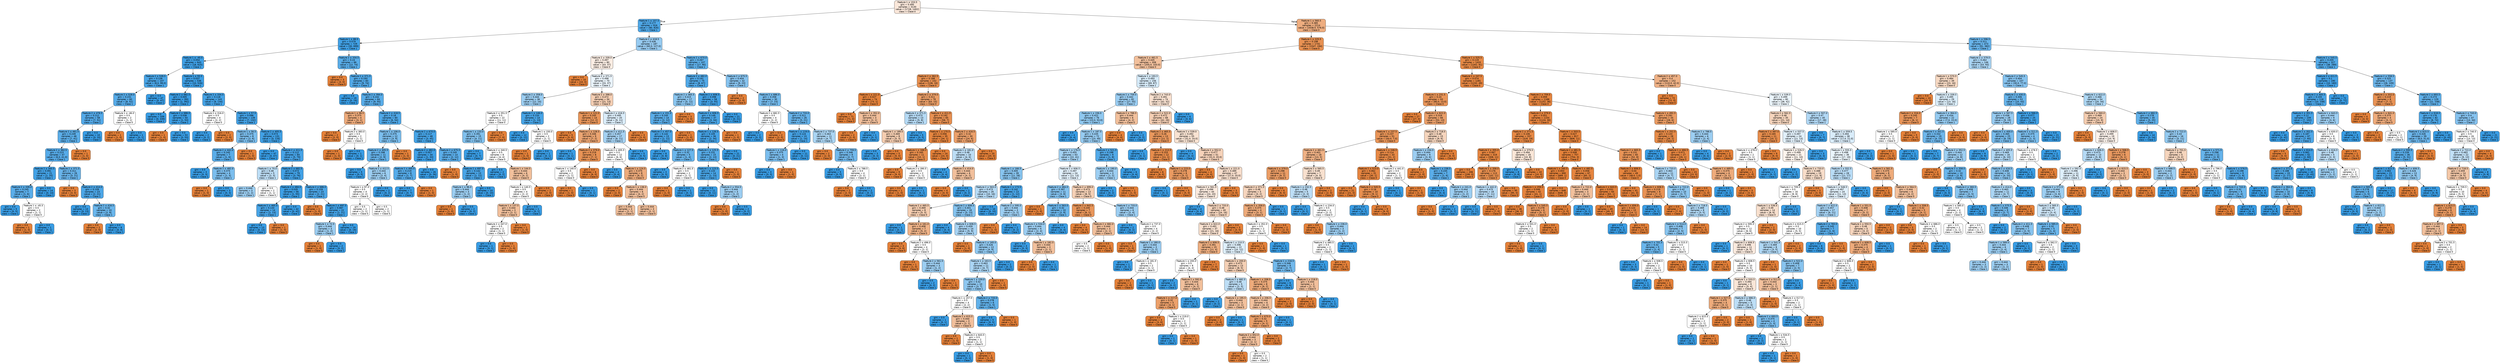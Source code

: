 digraph Tree {
node [shape=box, style="filled, rounded", color="black", fontname="helvetica"] ;
edge [fontname="helvetica"] ;
0 [label=<Feature 1 &le; 153.5<br/>gini = 0.495<br/>samples = 3130<br/>value = [1728, 1402]<br/>class = Clase 0>, fillcolor="#fae7da"] ;
1 [label=<Feature 1 &le; 107.5<br/>gini = 0.177<br/>samples = 916<br/>value = [90, 826]<br/>class = Clase 1>, fillcolor="#4fa8e8"] ;
0 -> 1 [labeldistance=2.5, labelangle=45, headlabel="True"] ;
2 [label=<Feature 1 &le; 88.5<br/>gini = 0.079<br/>samples = 729<br/>value = [30, 699]<br/>class = Clase 1>, fillcolor="#41a1e6"] ;
1 -> 2 ;
3 [label=<Feature 1 &le; -40.5<br/>gini = 0.054<br/>samples = 643<br/>value = [18, 625]<br/>class = Clase 1>, fillcolor="#3fa0e6"] ;
2 -> 3 ;
4 [label=<Feature 2 &le; 539.5<br/>gini = 0.138<br/>samples = 107<br/>value = [8.0, 99.0]<br/>class = Clase 1>, fillcolor="#49a5e7"] ;
3 -> 4 ;
5 [label=<Feature 2 &le; 528.0<br/>gini = 0.231<br/>samples = 60<br/>value = [8, 52]<br/>class = Clase 1>, fillcolor="#57ace9"] ;
4 -> 5 ;
6 [label=<Feature 2 &le; 478.5<br/>gini = 0.212<br/>samples = 58<br/>value = [7, 51]<br/>class = Clase 1>, fillcolor="#54aae9"] ;
5 -> 6 ;
7 [label=<Feature 2 &le; 461.5<br/>gini = 0.249<br/>samples = 48<br/>value = [7, 41]<br/>class = Clase 1>, fillcolor="#5baee9"] ;
6 -> 7 ;
8 [label=<Feature 2 &le; 362.5<br/>gini = 0.223<br/>samples = 47<br/>value = [6.0, 41.0]<br/>class = Clase 1>, fillcolor="#56abe9"] ;
7 -> 8 ;
9 [label=<Feature 2 &le; 340.5<br/>gini = 0.091<br/>samples = 21<br/>value = [1, 20]<br/>class = Clase 1>, fillcolor="#43a2e6"] ;
8 -> 9 ;
10 [label=<Feature 2 &le; 339.0<br/>gini = 0.245<br/>samples = 7<br/>value = [1, 6]<br/>class = Clase 1>, fillcolor="#5aade9"] ;
9 -> 10 ;
11 [label=<gini = 0.0<br/>samples = 5<br/>value = [0, 5]<br/>class = Clase 1>, fillcolor="#399de5"] ;
10 -> 11 ;
12 [label=<Feature 1 &le; -45.5<br/>gini = 0.5<br/>samples = 2<br/>value = [1, 1]<br/>class = Clase 0>, fillcolor="#ffffff"] ;
10 -> 12 ;
13 [label=<gini = 0.0<br/>samples = 1<br/>value = [1, 0]<br/>class = Clase 0>, fillcolor="#e58139"] ;
12 -> 13 ;
14 [label=<gini = 0.0<br/>samples = 1<br/>value = [0, 1]<br/>class = Clase 1>, fillcolor="#399de5"] ;
12 -> 14 ;
15 [label=<gini = 0.0<br/>samples = 14<br/>value = [0, 14]<br/>class = Clase 1>, fillcolor="#399de5"] ;
9 -> 15 ;
16 [label=<Feature 2 &le; 371.5<br/>gini = 0.311<br/>samples = 26<br/>value = [5, 21]<br/>class = Clase 1>, fillcolor="#68b4eb"] ;
8 -> 16 ;
17 [label=<gini = 0.0<br/>samples = 3<br/>value = [3, 0]<br/>class = Clase 0>, fillcolor="#e58139"] ;
16 -> 17 ;
18 [label=<Feature 2 &le; 414.0<br/>gini = 0.159<br/>samples = 23<br/>value = [2, 21]<br/>class = Clase 1>, fillcolor="#4ca6e7"] ;
16 -> 18 ;
19 [label=<gini = 0.0<br/>samples = 13<br/>value = [0, 13]<br/>class = Clase 1>, fillcolor="#399de5"] ;
18 -> 19 ;
20 [label=<Feature 2 &le; 416.5<br/>gini = 0.32<br/>samples = 10<br/>value = [2, 8]<br/>class = Clase 1>, fillcolor="#6ab6ec"] ;
18 -> 20 ;
21 [label=<gini = 0.0<br/>samples = 2<br/>value = [2, 0]<br/>class = Clase 0>, fillcolor="#e58139"] ;
20 -> 21 ;
22 [label=<gini = 0.0<br/>samples = 8<br/>value = [0, 8]<br/>class = Clase 1>, fillcolor="#399de5"] ;
20 -> 22 ;
23 [label=<gini = 0.0<br/>samples = 1<br/>value = [1, 0]<br/>class = Clase 0>, fillcolor="#e58139"] ;
7 -> 23 ;
24 [label=<gini = 0.0<br/>samples = 10<br/>value = [0, 10]<br/>class = Clase 1>, fillcolor="#399de5"] ;
6 -> 24 ;
25 [label=<Feature 1 &le; -46.0<br/>gini = 0.5<br/>samples = 2<br/>value = [1, 1]<br/>class = Clase 0>, fillcolor="#ffffff"] ;
5 -> 25 ;
26 [label=<gini = 0.0<br/>samples = 1<br/>value = [1, 0]<br/>class = Clase 0>, fillcolor="#e58139"] ;
25 -> 26 ;
27 [label=<gini = 0.0<br/>samples = 1<br/>value = [0, 1]<br/>class = Clase 1>, fillcolor="#399de5"] ;
25 -> 27 ;
28 [label=<gini = 0.0<br/>samples = 47<br/>value = [0, 47]<br/>class = Clase 1>, fillcolor="#399de5"] ;
4 -> 28 ;
29 [label=<Feature 1 &le; 55.5<br/>gini = 0.037<br/>samples = 536<br/>value = [10, 526]<br/>class = Clase 1>, fillcolor="#3d9fe5"] ;
3 -> 29 ;
30 [label=<Feature 2 &le; 682.5<br/>gini = 0.005<br/>samples = 393<br/>value = [1, 392]<br/>class = Clase 1>, fillcolor="#3a9de5"] ;
29 -> 30 ;
31 [label=<gini = 0.0<br/>samples = 339<br/>value = [0, 339]<br/>class = Clase 1>, fillcolor="#399de5"] ;
30 -> 31 ;
32 [label=<Feature 2 &le; 686.0<br/>gini = 0.036<br/>samples = 54<br/>value = [1, 53]<br/>class = Clase 1>, fillcolor="#3d9fe5"] ;
30 -> 32 ;
33 [label=<gini = 0.0<br/>samples = 1<br/>value = [1, 0]<br/>class = Clase 0>, fillcolor="#e58139"] ;
32 -> 33 ;
34 [label=<gini = 0.0<br/>samples = 53<br/>value = [0, 53]<br/>class = Clase 1>, fillcolor="#399de5"] ;
32 -> 34 ;
35 [label=<Feature 2 &le; 334.5<br/>gini = 0.118<br/>samples = 143<br/>value = [9, 134]<br/>class = Clase 1>, fillcolor="#46a4e7"] ;
29 -> 35 ;
36 [label=<Feature 2 &le; 316.0<br/>gini = 0.5<br/>samples = 4<br/>value = [2, 2]<br/>class = Clase 0>, fillcolor="#ffffff"] ;
35 -> 36 ;
37 [label=<gini = 0.0<br/>samples = 2<br/>value = [0, 2]<br/>class = Clase 1>, fillcolor="#399de5"] ;
36 -> 37 ;
38 [label=<gini = 0.0<br/>samples = 2<br/>value = [2, 0]<br/>class = Clase 0>, fillcolor="#e58139"] ;
36 -> 38 ;
39 [label=<Feature 1 &le; 57.5<br/>gini = 0.096<br/>samples = 139<br/>value = [7, 132]<br/>class = Clase 1>, fillcolor="#44a2e6"] ;
35 -> 39 ;
40 [label=<Feature 1 &le; 56.5<br/>gini = 0.375<br/>samples = 8<br/>value = [2, 6]<br/>class = Clase 1>, fillcolor="#7bbeee"] ;
39 -> 40 ;
41 [label=<Feature 2 &le; 442.0<br/>gini = 0.245<br/>samples = 7<br/>value = [1, 6]<br/>class = Clase 1>, fillcolor="#5aade9"] ;
40 -> 41 ;
42 [label=<gini = 0.0<br/>samples = 3<br/>value = [0, 3]<br/>class = Clase 1>, fillcolor="#399de5"] ;
41 -> 42 ;
43 [label=<Feature 2 &le; 482.0<br/>gini = 0.375<br/>samples = 4<br/>value = [1, 3]<br/>class = Clase 1>, fillcolor="#7bbeee"] ;
41 -> 43 ;
44 [label=<gini = 0.0<br/>samples = 1<br/>value = [1, 0]<br/>class = Clase 0>, fillcolor="#e58139"] ;
43 -> 44 ;
45 [label=<gini = 0.0<br/>samples = 3<br/>value = [0, 3]<br/>class = Clase 1>, fillcolor="#399de5"] ;
43 -> 45 ;
46 [label=<gini = 0.0<br/>samples = 1<br/>value = [1, 0]<br/>class = Clase 0>, fillcolor="#e58139"] ;
40 -> 46 ;
47 [label=<Feature 2 &le; 405.5<br/>gini = 0.073<br/>samples = 131<br/>value = [5, 126]<br/>class = Clase 1>, fillcolor="#41a1e6"] ;
39 -> 47 ;
48 [label=<gini = 0.0<br/>samples = 47<br/>value = [0, 47]<br/>class = Clase 1>, fillcolor="#399de5"] ;
47 -> 48 ;
49 [label=<Feature 2 &le; 411.5<br/>gini = 0.112<br/>samples = 84<br/>value = [5, 79]<br/>class = Clase 1>, fillcolor="#46a3e7"] ;
47 -> 49 ;
50 [label=<Feature 1 &le; 70.0<br/>gini = 0.48<br/>samples = 5<br/>value = [2, 3]<br/>class = Clase 1>, fillcolor="#bddef6"] ;
49 -> 50 ;
51 [label=<gini = 0.444<br/>samples = 3<br/>value = [1, 2]<br/>class = Clase 1>, fillcolor="#9ccef2"] ;
50 -> 51 ;
52 [label=<gini = 0.5<br/>samples = 2<br/>value = [1, 1]<br/>class = Clase 0>, fillcolor="#ffffff"] ;
50 -> 52 ;
53 [label=<Feature 2 &le; 682.5<br/>gini = 0.073<br/>samples = 79<br/>value = [3, 76]<br/>class = Clase 1>, fillcolor="#41a1e6"] ;
49 -> 53 ;
54 [label=<Feature 2 &le; 484.0<br/>gini = 0.035<br/>samples = 56<br/>value = [1, 55]<br/>class = Clase 1>, fillcolor="#3d9fe5"] ;
53 -> 54 ;
55 [label=<Feature 2 &le; 465.5<br/>gini = 0.133<br/>samples = 14<br/>value = [1, 13]<br/>class = Clase 1>, fillcolor="#48a5e7"] ;
54 -> 55 ;
56 [label=<gini = 0.0<br/>samples = 13<br/>value = [0, 13]<br/>class = Clase 1>, fillcolor="#399de5"] ;
55 -> 56 ;
57 [label=<gini = 0.0<br/>samples = 1<br/>value = [1, 0]<br/>class = Clase 0>, fillcolor="#e58139"] ;
55 -> 57 ;
58 [label=<gini = 0.0<br/>samples = 42<br/>value = [0, 42]<br/>class = Clase 1>, fillcolor="#399de5"] ;
54 -> 58 ;
59 [label=<Feature 2 &le; 686.0<br/>gini = 0.159<br/>samples = 23<br/>value = [2, 21]<br/>class = Clase 1>, fillcolor="#4ca6e7"] ;
53 -> 59 ;
60 [label=<gini = 0.0<br/>samples = 1<br/>value = [1, 0]<br/>class = Clase 0>, fillcolor="#e58139"] ;
59 -> 60 ;
61 [label=<Feature 2 &le; 697.5<br/>gini = 0.087<br/>samples = 22<br/>value = [1, 21]<br/>class = Clase 1>, fillcolor="#42a2e6"] ;
59 -> 61 ;
62 [label=<Feature 1 &le; 72.5<br/>gini = 0.444<br/>samples = 3<br/>value = [1, 2]<br/>class = Clase 1>, fillcolor="#9ccef2"] ;
61 -> 62 ;
63 [label=<gini = 0.0<br/>samples = 1<br/>value = [1, 0]<br/>class = Clase 0>, fillcolor="#e58139"] ;
62 -> 63 ;
64 [label=<gini = 0.0<br/>samples = 2<br/>value = [0, 2]<br/>class = Clase 1>, fillcolor="#399de5"] ;
62 -> 64 ;
65 [label=<gini = 0.0<br/>samples = 19<br/>value = [0, 19]<br/>class = Clase 1>, fillcolor="#399de5"] ;
61 -> 65 ;
66 [label=<Feature 2 &le; 334.5<br/>gini = 0.24<br/>samples = 86<br/>value = [12, 74]<br/>class = Clase 1>, fillcolor="#59ade9"] ;
2 -> 66 ;
67 [label=<gini = 0.0<br/>samples = 3<br/>value = [3, 0]<br/>class = Clase 0>, fillcolor="#e58139"] ;
66 -> 67 ;
68 [label=<Feature 2 &le; 371.5<br/>gini = 0.193<br/>samples = 83<br/>value = [9, 74]<br/>class = Clase 1>, fillcolor="#51a9e8"] ;
66 -> 68 ;
69 [label=<gini = 0.0<br/>samples = 19<br/>value = [0, 19]<br/>class = Clase 1>, fillcolor="#399de5"] ;
68 -> 69 ;
70 [label=<Feature 2 &le; 394.0<br/>gini = 0.242<br/>samples = 64<br/>value = [9, 55]<br/>class = Clase 1>, fillcolor="#59ade9"] ;
68 -> 70 ;
71 [label=<Feature 1 &le; 96.5<br/>gini = 0.375<br/>samples = 4<br/>value = [3, 1]<br/>class = Clase 0>, fillcolor="#eeab7b"] ;
70 -> 71 ;
72 [label=<gini = 0.0<br/>samples = 2<br/>value = [2, 0]<br/>class = Clase 0>, fillcolor="#e58139"] ;
71 -> 72 ;
73 [label=<Feature 2 &le; 383.0<br/>gini = 0.5<br/>samples = 2<br/>value = [1, 1]<br/>class = Clase 0>, fillcolor="#ffffff"] ;
71 -> 73 ;
74 [label=<gini = 0.0<br/>samples = 1<br/>value = [1, 0]<br/>class = Clase 0>, fillcolor="#e58139"] ;
73 -> 74 ;
75 [label=<gini = 0.0<br/>samples = 1<br/>value = [0, 1]<br/>class = Clase 1>, fillcolor="#399de5"] ;
73 -> 75 ;
76 [label=<Feature 2 &le; 418.5<br/>gini = 0.18<br/>samples = 60<br/>value = [6, 54]<br/>class = Clase 1>, fillcolor="#4fa8e8"] ;
70 -> 76 ;
77 [label=<Feature 1 &le; 106.0<br/>gini = 0.375<br/>samples = 12<br/>value = [3, 9]<br/>class = Clase 1>, fillcolor="#7bbeee"] ;
76 -> 77 ;
78 [label=<Feature 2 &le; 405.5<br/>gini = 0.298<br/>samples = 11<br/>value = [2, 9]<br/>class = Clase 1>, fillcolor="#65b3eb"] ;
77 -> 78 ;
79 [label=<gini = 0.0<br/>samples = 5<br/>value = [0, 5]<br/>class = Clase 1>, fillcolor="#399de5"] ;
78 -> 79 ;
80 [label=<Feature 2 &le; 412.5<br/>gini = 0.444<br/>samples = 6<br/>value = [2, 4]<br/>class = Clase 1>, fillcolor="#9ccef2"] ;
78 -> 80 ;
81 [label=<Feature 1 &le; 97.0<br/>gini = 0.5<br/>samples = 4<br/>value = [2, 2]<br/>class = Clase 0>, fillcolor="#ffffff"] ;
80 -> 81 ;
82 [label=<gini = 0.5<br/>samples = 2<br/>value = [1, 1]<br/>class = Clase 0>, fillcolor="#ffffff"] ;
81 -> 82 ;
83 [label=<gini = 0.5<br/>samples = 2<br/>value = [1, 1]<br/>class = Clase 0>, fillcolor="#ffffff"] ;
81 -> 83 ;
84 [label=<gini = 0.0<br/>samples = 2<br/>value = [0, 2]<br/>class = Clase 1>, fillcolor="#399de5"] ;
80 -> 84 ;
85 [label=<gini = 0.0<br/>samples = 1<br/>value = [1, 0]<br/>class = Clase 0>, fillcolor="#e58139"] ;
77 -> 85 ;
86 [label=<Feature 2 &le; 670.0<br/>gini = 0.117<br/>samples = 48<br/>value = [3, 45]<br/>class = Clase 1>, fillcolor="#46a4e7"] ;
76 -> 86 ;
87 [label=<Feature 2 &le; 482.0<br/>gini = 0.057<br/>samples = 34<br/>value = [1, 33]<br/>class = Clase 1>, fillcolor="#3fa0e6"] ;
86 -> 87 ;
88 [label=<Feature 2 &le; 465.5<br/>gini = 0.219<br/>samples = 8<br/>value = [1, 7]<br/>class = Clase 1>, fillcolor="#55abe9"] ;
87 -> 88 ;
89 [label=<gini = 0.0<br/>samples = 7<br/>value = [0, 7]<br/>class = Clase 1>, fillcolor="#399de5"] ;
88 -> 89 ;
90 [label=<gini = 0.0<br/>samples = 1<br/>value = [1, 0]<br/>class = Clase 0>, fillcolor="#e58139"] ;
88 -> 90 ;
91 [label=<gini = 0.0<br/>samples = 26<br/>value = [0, 26]<br/>class = Clase 1>, fillcolor="#399de5"] ;
87 -> 91 ;
92 [label=<Feature 2 &le; 675.5<br/>gini = 0.245<br/>samples = 14<br/>value = [2, 12]<br/>class = Clase 1>, fillcolor="#5aade9"] ;
86 -> 92 ;
93 [label=<gini = 0.0<br/>samples = 1<br/>value = [1, 0]<br/>class = Clase 0>, fillcolor="#e58139"] ;
92 -> 93 ;
94 [label=<Feature 2 &le; 697.5<br/>gini = 0.142<br/>samples = 13<br/>value = [1, 12]<br/>class = Clase 1>, fillcolor="#49a5e7"] ;
92 -> 94 ;
95 [label=<Feature 1 &le; 96.0<br/>gini = 0.444<br/>samples = 3<br/>value = [1, 2]<br/>class = Clase 1>, fillcolor="#9ccef2"] ;
94 -> 95 ;
96 [label=<gini = 0.0<br/>samples = 1<br/>value = [1, 0]<br/>class = Clase 0>, fillcolor="#e58139"] ;
95 -> 96 ;
97 [label=<gini = 0.0<br/>samples = 2<br/>value = [0, 2]<br/>class = Clase 1>, fillcolor="#399de5"] ;
95 -> 97 ;
98 [label=<gini = 0.0<br/>samples = 10<br/>value = [0, 10]<br/>class = Clase 1>, fillcolor="#399de5"] ;
94 -> 98 ;
99 [label=<Feature 2 &le; 418.5<br/>gini = 0.436<br/>samples = 187<br/>value = [60.0, 127.0]<br/>class = Clase 1>, fillcolor="#97cbf1"] ;
1 -> 99 ;
100 [label=<Feature 2 &le; 339.0<br/>gini = 0.497<br/>samples = 80<br/>value = [43, 37]<br/>class = Clase 0>, fillcolor="#fbede3"] ;
99 -> 100 ;
101 [label=<gini = 0.0<br/>samples = 10<br/>value = [10, 0]<br/>class = Clase 0>, fillcolor="#e58139"] ;
100 -> 101 ;
102 [label=<Feature 2 &le; 371.5<br/>gini = 0.498<br/>samples = 70<br/>value = [33, 37]<br/>class = Clase 1>, fillcolor="#eaf4fc"] ;
100 -> 102 ;
103 [label=<Feature 2 &le; 358.0<br/>gini = 0.444<br/>samples = 36<br/>value = [12, 24]<br/>class = Clase 1>, fillcolor="#9ccef2"] ;
102 -> 103 ;
104 [label=<Feature 2 &le; 351.5<br/>gini = 0.5<br/>samples = 22<br/>value = [11, 11]<br/>class = Clase 0>, fillcolor="#ffffff"] ;
103 -> 104 ;
105 [label=<Feature 1 &le; 133.0<br/>gini = 0.391<br/>samples = 15<br/>value = [4, 11]<br/>class = Clase 1>, fillcolor="#81c1ee"] ;
104 -> 105 ;
106 [label=<gini = 0.0<br/>samples = 7<br/>value = [0, 7]<br/>class = Clase 1>, fillcolor="#399de5"] ;
105 -> 106 ;
107 [label=<Feature 2 &le; 340.5<br/>gini = 0.5<br/>samples = 8<br/>value = [4, 4]<br/>class = Clase 0>, fillcolor="#ffffff"] ;
105 -> 107 ;
108 [label=<gini = 0.0<br/>samples = 2<br/>value = [0, 2]<br/>class = Clase 1>, fillcolor="#399de5"] ;
107 -> 108 ;
109 [label=<Feature 1 &le; 144.5<br/>gini = 0.444<br/>samples = 6<br/>value = [4, 2]<br/>class = Clase 0>, fillcolor="#f2c09c"] ;
107 -> 109 ;
110 [label=<Feature 1 &le; 140.5<br/>gini = 0.5<br/>samples = 4<br/>value = [2, 2]<br/>class = Clase 0>, fillcolor="#ffffff"] ;
109 -> 110 ;
111 [label=<Feature 1 &le; 137.5<br/>gini = 0.444<br/>samples = 3<br/>value = [2, 1]<br/>class = Clase 0>, fillcolor="#f2c09c"] ;
110 -> 111 ;
112 [label=<Feature 2 &le; 347.0<br/>gini = 0.5<br/>samples = 2<br/>value = [1, 1]<br/>class = Clase 0>, fillcolor="#ffffff"] ;
111 -> 112 ;
113 [label=<gini = 0.0<br/>samples = 1<br/>value = [0, 1]<br/>class = Clase 1>, fillcolor="#399de5"] ;
112 -> 113 ;
114 [label=<gini = 0.0<br/>samples = 1<br/>value = [1, 0]<br/>class = Clase 0>, fillcolor="#e58139"] ;
112 -> 114 ;
115 [label=<gini = 0.0<br/>samples = 1<br/>value = [1, 0]<br/>class = Clase 0>, fillcolor="#e58139"] ;
111 -> 115 ;
116 [label=<gini = 0.0<br/>samples = 1<br/>value = [0, 1]<br/>class = Clase 1>, fillcolor="#399de5"] ;
110 -> 116 ;
117 [label=<gini = 0.0<br/>samples = 2<br/>value = [2, 0]<br/>class = Clase 0>, fillcolor="#e58139"] ;
109 -> 117 ;
118 [label=<gini = 0.0<br/>samples = 7<br/>value = [7, 0]<br/>class = Clase 0>, fillcolor="#e58139"] ;
104 -> 118 ;
119 [label=<Feature 1 &le; 146.0<br/>gini = 0.133<br/>samples = 14<br/>value = [1, 13]<br/>class = Clase 1>, fillcolor="#48a5e7"] ;
103 -> 119 ;
120 [label=<gini = 0.0<br/>samples = 12<br/>value = [0, 12]<br/>class = Clase 1>, fillcolor="#399de5"] ;
119 -> 120 ;
121 [label=<Feature 1 &le; 150.0<br/>gini = 0.5<br/>samples = 2<br/>value = [1, 1]<br/>class = Clase 0>, fillcolor="#ffffff"] ;
119 -> 121 ;
122 [label=<gini = 0.0<br/>samples = 1<br/>value = [1, 0]<br/>class = Clase 0>, fillcolor="#e58139"] ;
121 -> 122 ;
123 [label=<gini = 0.0<br/>samples = 1<br/>value = [0, 1]<br/>class = Clase 1>, fillcolor="#399de5"] ;
121 -> 123 ;
124 [label=<Feature 2 &le; 398.0<br/>gini = 0.472<br/>samples = 34<br/>value = [21, 13]<br/>class = Clase 0>, fillcolor="#f5cfb4"] ;
102 -> 124 ;
125 [label=<Feature 1 &le; 122.0<br/>gini = 0.245<br/>samples = 14<br/>value = [12, 2]<br/>class = Clase 0>, fillcolor="#e9965a"] ;
124 -> 125 ;
126 [label=<gini = 0.0<br/>samples = 5<br/>value = [5, 0]<br/>class = Clase 0>, fillcolor="#e58139"] ;
125 -> 126 ;
127 [label=<Feature 1 &le; 128.5<br/>gini = 0.346<br/>samples = 9<br/>value = [7, 2]<br/>class = Clase 0>, fillcolor="#eca572"] ;
125 -> 127 ;
128 [label=<gini = 0.0<br/>samples = 1<br/>value = [0, 1]<br/>class = Clase 1>, fillcolor="#399de5"] ;
127 -> 128 ;
129 [label=<Feature 2 &le; 379.0<br/>gini = 0.219<br/>samples = 8<br/>value = [7, 1]<br/>class = Clase 0>, fillcolor="#e99355"] ;
127 -> 129 ;
130 [label=<Feature 1 &le; 140.0<br/>gini = 0.5<br/>samples = 2<br/>value = [1, 1]<br/>class = Clase 0>, fillcolor="#ffffff"] ;
129 -> 130 ;
131 [label=<gini = 0.0<br/>samples = 1<br/>value = [1, 0]<br/>class = Clase 0>, fillcolor="#e58139"] ;
130 -> 131 ;
132 [label=<gini = 0.0<br/>samples = 1<br/>value = [0, 1]<br/>class = Clase 1>, fillcolor="#399de5"] ;
130 -> 132 ;
133 [label=<gini = 0.0<br/>samples = 6<br/>value = [6, 0]<br/>class = Clase 0>, fillcolor="#e58139"] ;
129 -> 133 ;
134 [label=<Feature 2 &le; 416.5<br/>gini = 0.495<br/>samples = 20<br/>value = [9, 11]<br/>class = Clase 1>, fillcolor="#dbedfa"] ;
124 -> 134 ;
135 [label=<Feature 2 &le; 411.5<br/>gini = 0.457<br/>samples = 17<br/>value = [6, 11]<br/>class = Clase 1>, fillcolor="#a5d2f3"] ;
134 -> 135 ;
136 [label=<Feature 2 &le; 405.5<br/>gini = 0.5<br/>samples = 12<br/>value = [6, 6]<br/>class = Clase 0>, fillcolor="#ffffff"] ;
135 -> 136 ;
137 [label=<gini = 0.0<br/>samples = 4<br/>value = [0, 4]<br/>class = Clase 1>, fillcolor="#399de5"] ;
136 -> 137 ;
138 [label=<Feature 1 &le; 124.5<br/>gini = 0.375<br/>samples = 8<br/>value = [6, 2]<br/>class = Clase 0>, fillcolor="#eeab7b"] ;
136 -> 138 ;
139 [label=<gini = 0.0<br/>samples = 2<br/>value = [2, 0]<br/>class = Clase 0>, fillcolor="#e58139"] ;
138 -> 139 ;
140 [label=<Feature 1 &le; 138.0<br/>gini = 0.444<br/>samples = 6<br/>value = [4, 2]<br/>class = Clase 0>, fillcolor="#f2c09c"] ;
138 -> 140 ;
141 [label=<gini = 0.444<br/>samples = 3<br/>value = [2, 1]<br/>class = Clase 0>, fillcolor="#f2c09c"] ;
140 -> 141 ;
142 [label=<gini = 0.444<br/>samples = 3<br/>value = [2, 1]<br/>class = Clase 0>, fillcolor="#f2c09c"] ;
140 -> 142 ;
143 [label=<gini = 0.0<br/>samples = 5<br/>value = [0, 5]<br/>class = Clase 1>, fillcolor="#399de5"] ;
135 -> 143 ;
144 [label=<gini = 0.0<br/>samples = 3<br/>value = [3, 0]<br/>class = Clase 0>, fillcolor="#e58139"] ;
134 -> 144 ;
145 [label=<Feature 2 &le; 670.0<br/>gini = 0.267<br/>samples = 107<br/>value = [17, 90]<br/>class = Clase 1>, fillcolor="#5eb0ea"] ;
99 -> 145 ;
146 [label=<Feature 2 &le; 482.0<br/>gini = 0.191<br/>samples = 75<br/>value = [8, 67]<br/>class = Clase 1>, fillcolor="#51a9e8"] ;
145 -> 146 ;
147 [label=<Feature 2 &le; 465.5<br/>gini = 0.415<br/>samples = 17<br/>value = [5, 12]<br/>class = Clase 1>, fillcolor="#8bc6f0"] ;
146 -> 147 ;
148 [label=<Feature 1 &le; 151.5<br/>gini = 0.245<br/>samples = 14<br/>value = [2, 12]<br/>class = Clase 1>, fillcolor="#5aade9"] ;
147 -> 148 ;
149 [label=<Feature 2 &le; 457.0<br/>gini = 0.142<br/>samples = 13<br/>value = [1, 12]<br/>class = Clase 1>, fillcolor="#49a5e7"] ;
148 -> 149 ;
150 [label=<gini = 0.0<br/>samples = 8<br/>value = [0, 8]<br/>class = Clase 1>, fillcolor="#399de5"] ;
149 -> 150 ;
151 [label=<Feature 1 &le; 127.5<br/>gini = 0.32<br/>samples = 5<br/>value = [1, 4]<br/>class = Clase 1>, fillcolor="#6ab6ec"] ;
149 -> 151 ;
152 [label=<gini = 0.0<br/>samples = 3<br/>value = [0, 3]<br/>class = Clase 1>, fillcolor="#399de5"] ;
151 -> 152 ;
153 [label=<Feature 2 &le; 461.5<br/>gini = 0.5<br/>samples = 2<br/>value = [1, 1]<br/>class = Clase 0>, fillcolor="#ffffff"] ;
151 -> 153 ;
154 [label=<gini = 0.0<br/>samples = 1<br/>value = [1, 0]<br/>class = Clase 0>, fillcolor="#e58139"] ;
153 -> 154 ;
155 [label=<gini = 0.0<br/>samples = 1<br/>value = [0, 1]<br/>class = Clase 1>, fillcolor="#399de5"] ;
153 -> 155 ;
156 [label=<gini = 0.0<br/>samples = 1<br/>value = [1, 0]<br/>class = Clase 0>, fillcolor="#e58139"] ;
148 -> 156 ;
157 [label=<gini = 0.0<br/>samples = 3<br/>value = [3, 0]<br/>class = Clase 0>, fillcolor="#e58139"] ;
147 -> 157 ;
158 [label=<Feature 2 &le; 608.5<br/>gini = 0.098<br/>samples = 58<br/>value = [3, 55]<br/>class = Clase 1>, fillcolor="#44a2e6"] ;
146 -> 158 ;
159 [label=<Feature 2 &le; 606.5<br/>gini = 0.149<br/>samples = 37<br/>value = [3, 34]<br/>class = Clase 1>, fillcolor="#4aa6e7"] ;
158 -> 159 ;
160 [label=<Feature 1 &le; 126.5<br/>gini = 0.105<br/>samples = 36<br/>value = [2, 34]<br/>class = Clase 1>, fillcolor="#45a3e7"] ;
159 -> 160 ;
161 [label=<Feature 1 &le; 125.5<br/>gini = 0.231<br/>samples = 15<br/>value = [2, 13]<br/>class = Clase 1>, fillcolor="#57ace9"] ;
160 -> 161 ;
162 [label=<Feature 1 &le; 123.5<br/>gini = 0.133<br/>samples = 14<br/>value = [1, 13]<br/>class = Clase 1>, fillcolor="#48a5e7"] ;
161 -> 162 ;
163 [label=<gini = 0.0<br/>samples = 11<br/>value = [0, 11]<br/>class = Clase 1>, fillcolor="#399de5"] ;
162 -> 163 ;
164 [label=<Feature 2 &le; 554.5<br/>gini = 0.444<br/>samples = 3<br/>value = [1, 2]<br/>class = Clase 1>, fillcolor="#9ccef2"] ;
162 -> 164 ;
165 [label=<gini = 0.0<br/>samples = 1<br/>value = [1, 0]<br/>class = Clase 0>, fillcolor="#e58139"] ;
164 -> 165 ;
166 [label=<gini = 0.0<br/>samples = 2<br/>value = [0, 2]<br/>class = Clase 1>, fillcolor="#399de5"] ;
164 -> 166 ;
167 [label=<gini = 0.0<br/>samples = 1<br/>value = [1, 0]<br/>class = Clase 0>, fillcolor="#e58139"] ;
161 -> 167 ;
168 [label=<gini = 0.0<br/>samples = 21<br/>value = [0, 21]<br/>class = Clase 1>, fillcolor="#399de5"] ;
160 -> 168 ;
169 [label=<gini = 0.0<br/>samples = 1<br/>value = [1, 0]<br/>class = Clase 0>, fillcolor="#e58139"] ;
159 -> 169 ;
170 [label=<gini = 0.0<br/>samples = 21<br/>value = [0, 21]<br/>class = Clase 1>, fillcolor="#399de5"] ;
158 -> 170 ;
171 [label=<Feature 2 &le; 675.5<br/>gini = 0.404<br/>samples = 32<br/>value = [9, 23]<br/>class = Clase 1>, fillcolor="#86c3ef"] ;
145 -> 171 ;
172 [label=<gini = 0.0<br/>samples = 2<br/>value = [2, 0]<br/>class = Clase 0>, fillcolor="#e58139"] ;
171 -> 172 ;
173 [label=<Feature 2 &le; 686.0<br/>gini = 0.358<br/>samples = 30<br/>value = [7, 23]<br/>class = Clase 1>, fillcolor="#75bbed"] ;
171 -> 173 ;
174 [label=<Feature 2 &le; 682.5<br/>gini = 0.5<br/>samples = 4<br/>value = [2, 2]<br/>class = Clase 0>, fillcolor="#ffffff"] ;
173 -> 174 ;
175 [label=<gini = 0.0<br/>samples = 2<br/>value = [0, 2]<br/>class = Clase 1>, fillcolor="#399de5"] ;
174 -> 175 ;
176 [label=<gini = 0.0<br/>samples = 2<br/>value = [2, 0]<br/>class = Clase 0>, fillcolor="#e58139"] ;
174 -> 176 ;
177 [label=<Feature 2 &le; 733.0<br/>gini = 0.311<br/>samples = 26<br/>value = [5, 21]<br/>class = Clase 1>, fillcolor="#68b4eb"] ;
173 -> 177 ;
178 [label=<Feature 1 &le; 119.0<br/>gini = 0.124<br/>samples = 15<br/>value = [1, 14]<br/>class = Clase 1>, fillcolor="#47a4e7"] ;
177 -> 178 ;
179 [label=<Feature 1 &le; 116.0<br/>gini = 0.375<br/>samples = 4<br/>value = [1, 3]<br/>class = Clase 1>, fillcolor="#7bbeee"] ;
178 -> 179 ;
180 [label=<gini = 0.0<br/>samples = 3<br/>value = [0, 3]<br/>class = Clase 1>, fillcolor="#399de5"] ;
179 -> 180 ;
181 [label=<gini = 0.0<br/>samples = 1<br/>value = [1, 0]<br/>class = Clase 0>, fillcolor="#e58139"] ;
179 -> 181 ;
182 [label=<gini = 0.0<br/>samples = 11<br/>value = [0, 11]<br/>class = Clase 1>, fillcolor="#399de5"] ;
178 -> 182 ;
183 [label=<Feature 2 &le; 737.0<br/>gini = 0.463<br/>samples = 11<br/>value = [4, 7]<br/>class = Clase 1>, fillcolor="#aad5f4"] ;
177 -> 183 ;
184 [label=<gini = 0.0<br/>samples = 2<br/>value = [2, 0]<br/>class = Clase 0>, fillcolor="#e58139"] ;
183 -> 184 ;
185 [label=<Feature 2 &le; 759.5<br/>gini = 0.346<br/>samples = 9<br/>value = [2, 7]<br/>class = Clase 1>, fillcolor="#72b9ec"] ;
183 -> 185 ;
186 [label=<gini = 0.0<br/>samples = 5<br/>value = [0, 5]<br/>class = Clase 1>, fillcolor="#399de5"] ;
185 -> 186 ;
187 [label=<Feature 2 &le; 788.5<br/>gini = 0.5<br/>samples = 4<br/>value = [2, 2]<br/>class = Clase 0>, fillcolor="#ffffff"] ;
185 -> 187 ;
188 [label=<gini = 0.0<br/>samples = 2<br/>value = [2, 0]<br/>class = Clase 0>, fillcolor="#e58139"] ;
187 -> 188 ;
189 [label=<gini = 0.0<br/>samples = 2<br/>value = [0, 2]<br/>class = Clase 1>, fillcolor="#399de5"] ;
187 -> 189 ;
190 [label=<Feature 1 &le; 560.5<br/>gini = 0.385<br/>samples = 2214<br/>value = [1638.0, 576.0]<br/>class = Clase 0>, fillcolor="#eead7f"] ;
0 -> 190 [labeldistance=2.5, labelangle=-45, headlabel="False"] ;
191 [label=<Feature 1 &le; 225.5<br/>gini = 0.198<br/>samples = 1741<br/>value = [1547, 194]<br/>class = Clase 0>, fillcolor="#e89152"] ;
190 -> 191 ;
192 [label=<Feature 2 &le; 461.5<br/>gini = 0.445<br/>samples = 308<br/>value = [205.0, 103.0]<br/>class = Clase 0>, fillcolor="#f2c09c"] ;
191 -> 192 ;
193 [label=<Feature 2 &le; 362.5<br/>gini = 0.188<br/>samples = 152<br/>value = [136, 16]<br/>class = Clase 0>, fillcolor="#e89050"] ;
192 -> 193 ;
194 [label=<Feature 1 &le; 221.0<br/>gini = 0.027<br/>samples = 74<br/>value = [73, 1]<br/>class = Clase 0>, fillcolor="#e5833c"] ;
193 -> 194 ;
195 [label=<gini = 0.0<br/>samples = 71<br/>value = [71, 0]<br/>class = Clase 0>, fillcolor="#e58139"] ;
194 -> 195 ;
196 [label=<Feature 2 &le; 352.0<br/>gini = 0.444<br/>samples = 3<br/>value = [2, 1]<br/>class = Clase 0>, fillcolor="#f2c09c"] ;
194 -> 196 ;
197 [label=<gini = 0.0<br/>samples = 2<br/>value = [2, 0]<br/>class = Clase 0>, fillcolor="#e58139"] ;
196 -> 197 ;
198 [label=<gini = 0.0<br/>samples = 1<br/>value = [0, 1]<br/>class = Clase 1>, fillcolor="#399de5"] ;
196 -> 198 ;
199 [label=<Feature 2 &le; 379.0<br/>gini = 0.311<br/>samples = 78<br/>value = [63, 15]<br/>class = Clase 0>, fillcolor="#eb9f68"] ;
193 -> 199 ;
200 [label=<Feature 2 &le; 371.5<br/>gini = 0.473<br/>samples = 13<br/>value = [5, 8]<br/>class = Clase 1>, fillcolor="#b5daf5"] ;
199 -> 200 ;
201 [label=<Feature 1 &le; 189.5<br/>gini = 0.469<br/>samples = 8<br/>value = [5, 3]<br/>class = Clase 0>, fillcolor="#f5cdb0"] ;
200 -> 201 ;
202 [label=<gini = 0.0<br/>samples = 3<br/>value = [0, 3]<br/>class = Clase 1>, fillcolor="#399de5"] ;
201 -> 202 ;
203 [label=<gini = 0.0<br/>samples = 5<br/>value = [5, 0]<br/>class = Clase 0>, fillcolor="#e58139"] ;
201 -> 203 ;
204 [label=<gini = 0.0<br/>samples = 5<br/>value = [0, 5]<br/>class = Clase 1>, fillcolor="#399de5"] ;
200 -> 204 ;
205 [label=<Feature 2 &le; 411.5<br/>gini = 0.192<br/>samples = 65<br/>value = [58, 7]<br/>class = Clase 0>, fillcolor="#e89051"] ;
199 -> 205 ;
206 [label=<Feature 1 &le; 170.5<br/>gini = 0.056<br/>samples = 35<br/>value = [34, 1]<br/>class = Clase 0>, fillcolor="#e6853f"] ;
205 -> 206 ;
207 [label=<Feature 1 &le; 168.5<br/>gini = 0.165<br/>samples = 11<br/>value = [10, 1]<br/>class = Clase 0>, fillcolor="#e88e4d"] ;
206 -> 207 ;
208 [label=<gini = 0.0<br/>samples = 9<br/>value = [9, 0]<br/>class = Clase 0>, fillcolor="#e58139"] ;
207 -> 208 ;
209 [label=<Feature 2 &le; 390.5<br/>gini = 0.5<br/>samples = 2<br/>value = [1, 1]<br/>class = Clase 0>, fillcolor="#ffffff"] ;
207 -> 209 ;
210 [label=<gini = 0.0<br/>samples = 1<br/>value = [1, 0]<br/>class = Clase 0>, fillcolor="#e58139"] ;
209 -> 210 ;
211 [label=<gini = 0.0<br/>samples = 1<br/>value = [0, 1]<br/>class = Clase 1>, fillcolor="#399de5"] ;
209 -> 211 ;
212 [label=<gini = 0.0<br/>samples = 24<br/>value = [24, 0]<br/>class = Clase 0>, fillcolor="#e58139"] ;
206 -> 212 ;
213 [label=<Feature 2 &le; 416.5<br/>gini = 0.32<br/>samples = 30<br/>value = [24, 6]<br/>class = Clase 0>, fillcolor="#eca06a"] ;
205 -> 213 ;
214 [label=<Feature 1 &le; 181.0<br/>gini = 0.48<br/>samples = 10<br/>value = [4, 6]<br/>class = Clase 1>, fillcolor="#bddef6"] ;
213 -> 214 ;
215 [label=<gini = 0.0<br/>samples = 4<br/>value = [0, 4]<br/>class = Clase 1>, fillcolor="#399de5"] ;
214 -> 215 ;
216 [label=<Feature 2 &le; 414.0<br/>gini = 0.444<br/>samples = 6<br/>value = [4, 2]<br/>class = Clase 0>, fillcolor="#f2c09c"] ;
214 -> 216 ;
217 [label=<gini = 0.0<br/>samples = 4<br/>value = [4, 0]<br/>class = Clase 0>, fillcolor="#e58139"] ;
216 -> 217 ;
218 [label=<gini = 0.0<br/>samples = 2<br/>value = [0, 2]<br/>class = Clase 1>, fillcolor="#399de5"] ;
216 -> 218 ;
219 [label=<gini = 0.0<br/>samples = 20<br/>value = [20, 0]<br/>class = Clase 0>, fillcolor="#e58139"] ;
213 -> 219 ;
220 [label=<Feature 1 &le; 193.5<br/>gini = 0.493<br/>samples = 156<br/>value = [69, 87]<br/>class = Clase 1>, fillcolor="#d6ebfa"] ;
192 -> 220 ;
221 [label=<Feature 2 &le; 759.5<br/>gini = 0.442<br/>samples = 82<br/>value = [27, 55]<br/>class = Clase 1>, fillcolor="#9acdf2"] ;
220 -> 221 ;
222 [label=<Feature 1 &le; 156.0<br/>gini = 0.422<br/>samples = 76<br/>value = [23.0, 53.0]<br/>class = Clase 1>, fillcolor="#8fc8f0"] ;
221 -> 222 ;
223 [label=<gini = 0.0<br/>samples = 4<br/>value = [0, 4]<br/>class = Clase 1>, fillcolor="#399de5"] ;
222 -> 223 ;
224 [label=<Feature 1 &le; 187.5<br/>gini = 0.435<br/>samples = 72<br/>value = [23, 49]<br/>class = Clase 1>, fillcolor="#96cbf1"] ;
222 -> 224 ;
225 [label=<Feature 1 &le; 176.5<br/>gini = 0.455<br/>samples = 63<br/>value = [22, 41]<br/>class = Clase 1>, fillcolor="#a3d2f3"] ;
224 -> 225 ;
226 [label=<Feature 1 &le; 166.5<br/>gini = 0.405<br/>samples = 39<br/>value = [11, 28]<br/>class = Clase 1>, fillcolor="#87c4ef"] ;
225 -> 226 ;
227 [label=<Feature 2 &le; 563.0<br/>gini = 0.473<br/>samples = 26<br/>value = [10, 16]<br/>class = Clase 1>, fillcolor="#b5daf5"] ;
226 -> 227 ;
228 [label=<Feature 2 &le; 465.5<br/>gini = 0.469<br/>samples = 8<br/>value = [5, 3]<br/>class = Clase 0>, fillcolor="#f5cdb0"] ;
227 -> 228 ;
229 [label=<gini = 0.0<br/>samples = 1<br/>value = [0, 1]<br/>class = Clase 1>, fillcolor="#399de5"] ;
228 -> 229 ;
230 [label=<Feature 1 &le; 161.0<br/>gini = 0.408<br/>samples = 7<br/>value = [5, 2]<br/>class = Clase 0>, fillcolor="#efb388"] ;
228 -> 230 ;
231 [label=<gini = 0.0<br/>samples = 3<br/>value = [3, 0]<br/>class = Clase 0>, fillcolor="#e58139"] ;
230 -> 231 ;
232 [label=<Feature 2 &le; 496.0<br/>gini = 0.5<br/>samples = 4<br/>value = [2, 2]<br/>class = Clase 0>, fillcolor="#ffffff"] ;
230 -> 232 ;
233 [label=<gini = 0.0<br/>samples = 1<br/>value = [1, 0]<br/>class = Clase 0>, fillcolor="#e58139"] ;
232 -> 233 ;
234 [label=<Feature 2 &le; 561.5<br/>gini = 0.444<br/>samples = 3<br/>value = [1, 2]<br/>class = Clase 1>, fillcolor="#9ccef2"] ;
232 -> 234 ;
235 [label=<gini = 0.0<br/>samples = 2<br/>value = [0, 2]<br/>class = Clase 1>, fillcolor="#399de5"] ;
234 -> 235 ;
236 [label=<gini = 0.0<br/>samples = 1<br/>value = [1, 0]<br/>class = Clase 0>, fillcolor="#e58139"] ;
234 -> 236 ;
237 [label=<Feature 2 &le; 606.5<br/>gini = 0.401<br/>samples = 18<br/>value = [5, 13]<br/>class = Clase 1>, fillcolor="#85c3ef"] ;
227 -> 237 ;
238 [label=<gini = 0.0<br/>samples = 4<br/>value = [0, 4]<br/>class = Clase 1>, fillcolor="#399de5"] ;
237 -> 238 ;
239 [label=<Feature 2 &le; 608.5<br/>gini = 0.459<br/>samples = 14<br/>value = [5, 9]<br/>class = Clase 1>, fillcolor="#a7d3f3"] ;
237 -> 239 ;
240 [label=<gini = 0.0<br/>samples = 1<br/>value = [1, 0]<br/>class = Clase 0>, fillcolor="#e58139"] ;
239 -> 240 ;
241 [label=<Feature 1 &le; 165.0<br/>gini = 0.426<br/>samples = 13<br/>value = [4, 9]<br/>class = Clase 1>, fillcolor="#91c9f1"] ;
239 -> 241 ;
242 [label=<Feature 1 &le; 163.5<br/>gini = 0.463<br/>samples = 11<br/>value = [4, 7]<br/>class = Clase 1>, fillcolor="#aad5f4"] ;
241 -> 242 ;
243 [label=<Feature 1 &le; 159.0<br/>gini = 0.42<br/>samples = 10<br/>value = [3, 7]<br/>class = Clase 1>, fillcolor="#8ec7f0"] ;
242 -> 243 ;
244 [label=<Feature 1 &le; 157.5<br/>gini = 0.5<br/>samples = 4<br/>value = [2, 2]<br/>class = Clase 0>, fillcolor="#ffffff"] ;
243 -> 244 ;
245 [label=<gini = 0.0<br/>samples = 1<br/>value = [0, 1]<br/>class = Clase 1>, fillcolor="#399de5"] ;
244 -> 245 ;
246 [label=<Feature 2 &le; 615.5<br/>gini = 0.444<br/>samples = 3<br/>value = [2, 1]<br/>class = Clase 0>, fillcolor="#f2c09c"] ;
244 -> 246 ;
247 [label=<gini = 0.0<br/>samples = 1<br/>value = [1, 0]<br/>class = Clase 0>, fillcolor="#e58139"] ;
246 -> 247 ;
248 [label=<Feature 2 &le; 643.5<br/>gini = 0.5<br/>samples = 2<br/>value = [1, 1]<br/>class = Clase 0>, fillcolor="#ffffff"] ;
246 -> 248 ;
249 [label=<gini = 0.0<br/>samples = 1<br/>value = [0, 1]<br/>class = Clase 1>, fillcolor="#399de5"] ;
248 -> 249 ;
250 [label=<gini = 0.0<br/>samples = 1<br/>value = [1, 0]<br/>class = Clase 0>, fillcolor="#e58139"] ;
248 -> 250 ;
251 [label=<Feature 2 &le; 733.0<br/>gini = 0.278<br/>samples = 6<br/>value = [1, 5]<br/>class = Clase 1>, fillcolor="#61b1ea"] ;
243 -> 251 ;
252 [label=<gini = 0.0<br/>samples = 5<br/>value = [0, 5]<br/>class = Clase 1>, fillcolor="#399de5"] ;
251 -> 252 ;
253 [label=<gini = 0.0<br/>samples = 1<br/>value = [1, 0]<br/>class = Clase 0>, fillcolor="#e58139"] ;
251 -> 253 ;
254 [label=<gini = 0.0<br/>samples = 1<br/>value = [1, 0]<br/>class = Clase 0>, fillcolor="#e58139"] ;
242 -> 254 ;
255 [label=<gini = 0.0<br/>samples = 2<br/>value = [0, 2]<br/>class = Clase 1>, fillcolor="#399de5"] ;
241 -> 255 ;
256 [label=<Feature 1 &le; 173.5<br/>gini = 0.142<br/>samples = 13<br/>value = [1, 12]<br/>class = Clase 1>, fillcolor="#49a5e7"] ;
226 -> 256 ;
257 [label=<gini = 0.0<br/>samples = 10<br/>value = [0, 10]<br/>class = Clase 1>, fillcolor="#399de5"] ;
256 -> 257 ;
258 [label=<Feature 2 &le; 595.0<br/>gini = 0.444<br/>samples = 3<br/>value = [1, 2]<br/>class = Clase 1>, fillcolor="#9ccef2"] ;
256 -> 258 ;
259 [label=<gini = 0.0<br/>samples = 1<br/>value = [1, 0]<br/>class = Clase 0>, fillcolor="#e58139"] ;
258 -> 259 ;
260 [label=<gini = 0.0<br/>samples = 2<br/>value = [0, 2]<br/>class = Clase 1>, fillcolor="#399de5"] ;
258 -> 260 ;
261 [label=<Feature 2 &le; 606.5<br/>gini = 0.497<br/>samples = 24<br/>value = [11, 13]<br/>class = Clase 1>, fillcolor="#e1f0fb"] ;
225 -> 261 ;
262 [label=<Feature 2 &le; 484.0<br/>gini = 0.397<br/>samples = 11<br/>value = [3, 8]<br/>class = Clase 1>, fillcolor="#83c2ef"] ;
261 -> 262 ;
263 [label=<gini = 0.0<br/>samples = 1<br/>value = [1, 0]<br/>class = Clase 0>, fillcolor="#e58139"] ;
262 -> 263 ;
264 [label=<Feature 2 &le; 563.0<br/>gini = 0.32<br/>samples = 10<br/>value = [2, 8]<br/>class = Clase 1>, fillcolor="#6ab6ec"] ;
262 -> 264 ;
265 [label=<Feature 2 &le; 534.0<br/>gini = 0.444<br/>samples = 6<br/>value = [2, 4]<br/>class = Clase 1>, fillcolor="#9ccef2"] ;
264 -> 265 ;
266 [label=<gini = 0.0<br/>samples = 3<br/>value = [0, 3]<br/>class = Clase 1>, fillcolor="#399de5"] ;
265 -> 266 ;
267 [label=<Feature 1 &le; 182.5<br/>gini = 0.444<br/>samples = 3<br/>value = [2, 1]<br/>class = Clase 0>, fillcolor="#f2c09c"] ;
265 -> 267 ;
268 [label=<gini = 0.0<br/>samples = 2<br/>value = [2, 0]<br/>class = Clase 0>, fillcolor="#e58139"] ;
267 -> 268 ;
269 [label=<gini = 0.0<br/>samples = 1<br/>value = [0, 1]<br/>class = Clase 1>, fillcolor="#399de5"] ;
267 -> 269 ;
270 [label=<gini = 0.0<br/>samples = 4<br/>value = [0, 4]<br/>class = Clase 1>, fillcolor="#399de5"] ;
264 -> 270 ;
271 [label=<Feature 2 &le; 699.0<br/>gini = 0.473<br/>samples = 13<br/>value = [8, 5]<br/>class = Clase 0>, fillcolor="#f5d0b5"] ;
261 -> 271 ;
272 [label=<Feature 2 &le; 642.5<br/>gini = 0.245<br/>samples = 7<br/>value = [6, 1]<br/>class = Clase 0>, fillcolor="#e9965a"] ;
271 -> 272 ;
273 [label=<gini = 0.0<br/>samples = 4<br/>value = [4, 0]<br/>class = Clase 0>, fillcolor="#e58139"] ;
272 -> 273 ;
274 [label=<Feature 2 &le; 682.0<br/>gini = 0.444<br/>samples = 3<br/>value = [2, 1]<br/>class = Clase 0>, fillcolor="#f2c09c"] ;
272 -> 274 ;
275 [label=<gini = 0.5<br/>samples = 2<br/>value = [1, 1]<br/>class = Clase 0>, fillcolor="#ffffff"] ;
274 -> 275 ;
276 [label=<gini = 0.0<br/>samples = 1<br/>value = [1, 0]<br/>class = Clase 0>, fillcolor="#e58139"] ;
274 -> 276 ;
277 [label=<Feature 2 &le; 733.0<br/>gini = 0.444<br/>samples = 6<br/>value = [2, 4]<br/>class = Clase 1>, fillcolor="#9ccef2"] ;
271 -> 277 ;
278 [label=<gini = 0.0<br/>samples = 2<br/>value = [0, 2]<br/>class = Clase 1>, fillcolor="#399de5"] ;
277 -> 278 ;
279 [label=<Feature 2 &le; 737.0<br/>gini = 0.5<br/>samples = 4<br/>value = [2, 2]<br/>class = Clase 0>, fillcolor="#ffffff"] ;
277 -> 279 ;
280 [label=<gini = 0.0<br/>samples = 1<br/>value = [1, 0]<br/>class = Clase 0>, fillcolor="#e58139"] ;
279 -> 280 ;
281 [label=<Feature 1 &le; 180.0<br/>gini = 0.444<br/>samples = 3<br/>value = [1, 2]<br/>class = Clase 1>, fillcolor="#9ccef2"] ;
279 -> 281 ;
282 [label=<gini = 0.0<br/>samples = 1<br/>value = [0, 1]<br/>class = Clase 1>, fillcolor="#399de5"] ;
281 -> 282 ;
283 [label=<Feature 1 &le; 181.5<br/>gini = 0.5<br/>samples = 2<br/>value = [1, 1]<br/>class = Clase 0>, fillcolor="#ffffff"] ;
281 -> 283 ;
284 [label=<gini = 0.0<br/>samples = 1<br/>value = [1, 0]<br/>class = Clase 0>, fillcolor="#e58139"] ;
283 -> 284 ;
285 [label=<gini = 0.0<br/>samples = 1<br/>value = [0, 1]<br/>class = Clase 1>, fillcolor="#399de5"] ;
283 -> 285 ;
286 [label=<Feature 2 &le; 521.5<br/>gini = 0.198<br/>samples = 9<br/>value = [1, 8]<br/>class = Clase 1>, fillcolor="#52a9e8"] ;
224 -> 286 ;
287 [label=<Feature 1 &le; 190.0<br/>gini = 0.444<br/>samples = 3<br/>value = [1, 2]<br/>class = Clase 1>, fillcolor="#9ccef2"] ;
286 -> 287 ;
288 [label=<gini = 0.0<br/>samples = 2<br/>value = [0, 2]<br/>class = Clase 1>, fillcolor="#399de5"] ;
287 -> 288 ;
289 [label=<gini = 0.0<br/>samples = 1<br/>value = [1, 0]<br/>class = Clase 0>, fillcolor="#e58139"] ;
287 -> 289 ;
290 [label=<gini = 0.0<br/>samples = 6<br/>value = [0, 6]<br/>class = Clase 1>, fillcolor="#399de5"] ;
286 -> 290 ;
291 [label=<Feature 2 &le; 788.5<br/>gini = 0.444<br/>samples = 6<br/>value = [4, 2]<br/>class = Clase 0>, fillcolor="#f2c09c"] ;
221 -> 291 ;
292 [label=<gini = 0.0<br/>samples = 4<br/>value = [4, 0]<br/>class = Clase 0>, fillcolor="#e58139"] ;
291 -> 292 ;
293 [label=<gini = 0.0<br/>samples = 2<br/>value = [0, 2]<br/>class = Clase 1>, fillcolor="#399de5"] ;
291 -> 293 ;
294 [label=<Feature 2 &le; 743.0<br/>gini = 0.491<br/>samples = 74<br/>value = [42, 32]<br/>class = Clase 0>, fillcolor="#f9e1d0"] ;
220 -> 294 ;
295 [label=<Feature 2 &le; 522.0<br/>gini = 0.472<br/>samples = 68<br/>value = [42, 26]<br/>class = Clase 0>, fillcolor="#f5cfb4"] ;
294 -> 295 ;
296 [label=<Feature 2 &le; 465.5<br/>gini = 0.26<br/>samples = 13<br/>value = [11, 2]<br/>class = Clase 0>, fillcolor="#ea985d"] ;
295 -> 296 ;
297 [label=<gini = 0.0<br/>samples = 1<br/>value = [0, 1]<br/>class = Clase 1>, fillcolor="#399de5"] ;
296 -> 297 ;
298 [label=<Feature 1 &le; 213.5<br/>gini = 0.153<br/>samples = 12<br/>value = [11, 1]<br/>class = Clase 0>, fillcolor="#e78c4b"] ;
296 -> 298 ;
299 [label=<gini = 0.0<br/>samples = 6<br/>value = [6, 0]<br/>class = Clase 0>, fillcolor="#e58139"] ;
298 -> 299 ;
300 [label=<Feature 1 &le; 215.0<br/>gini = 0.278<br/>samples = 6<br/>value = [5, 1]<br/>class = Clase 0>, fillcolor="#ea9a61"] ;
298 -> 300 ;
301 [label=<gini = 0.0<br/>samples = 1<br/>value = [0, 1]<br/>class = Clase 1>, fillcolor="#399de5"] ;
300 -> 301 ;
302 [label=<gini = 0.0<br/>samples = 5<br/>value = [5, 0]<br/>class = Clase 0>, fillcolor="#e58139"] ;
300 -> 302 ;
303 [label=<Feature 2 &le; 539.0<br/>gini = 0.492<br/>samples = 55<br/>value = [31.0, 24.0]<br/>class = Clase 0>, fillcolor="#f9e3d2"] ;
295 -> 303 ;
304 [label=<gini = 0.0<br/>samples = 4<br/>value = [0, 4]<br/>class = Clase 1>, fillcolor="#399de5"] ;
303 -> 304 ;
305 [label=<Feature 2 &le; 552.0<br/>gini = 0.477<br/>samples = 51<br/>value = [31.0, 20.0]<br/>class = Clase 0>, fillcolor="#f6d2b9"] ;
303 -> 305 ;
306 [label=<gini = 0.0<br/>samples = 4<br/>value = [4, 0]<br/>class = Clase 0>, fillcolor="#e58139"] ;
305 -> 306 ;
307 [label=<Feature 1 &le; 221.0<br/>gini = 0.489<br/>samples = 47<br/>value = [27.0, 20.0]<br/>class = Clase 0>, fillcolor="#f8decc"] ;
305 -> 307 ;
308 [label=<Feature 2 &le; 561.5<br/>gini = 0.496<br/>samples = 44<br/>value = [24, 20]<br/>class = Clase 0>, fillcolor="#fbeade"] ;
307 -> 308 ;
309 [label=<gini = 0.0<br/>samples = 4<br/>value = [0, 4]<br/>class = Clase 1>, fillcolor="#399de5"] ;
308 -> 309 ;
310 [label=<Feature 2 &le; 733.0<br/>gini = 0.48<br/>samples = 40<br/>value = [24, 16]<br/>class = Clase 0>, fillcolor="#f6d5bd"] ;
308 -> 310 ;
311 [label=<Feature 2 &le; 622.0<br/>gini = 0.491<br/>samples = 37<br/>value = [21, 16]<br/>class = Clase 0>, fillcolor="#f9e1d0"] ;
310 -> 311 ;
312 [label=<Feature 2 &le; 606.5<br/>gini = 0.391<br/>samples = 15<br/>value = [11, 4]<br/>class = Clase 0>, fillcolor="#eeaf81"] ;
311 -> 312 ;
313 [label=<Feature 1 &le; 200.0<br/>gini = 0.5<br/>samples = 8<br/>value = [4, 4]<br/>class = Clase 0>, fillcolor="#ffffff"] ;
312 -> 313 ;
314 [label=<gini = 0.0<br/>samples = 2<br/>value = [0, 2]<br/>class = Clase 1>, fillcolor="#399de5"] ;
313 -> 314 ;
315 [label=<Feature 2 &le; 592.0<br/>gini = 0.444<br/>samples = 6<br/>value = [4, 2]<br/>class = Clase 0>, fillcolor="#f2c09c"] ;
313 -> 315 ;
316 [label=<Feature 1 &le; 217.0<br/>gini = 0.32<br/>samples = 5<br/>value = [4, 1]<br/>class = Clase 0>, fillcolor="#eca06a"] ;
315 -> 316 ;
317 [label=<gini = 0.0<br/>samples = 3<br/>value = [3, 0]<br/>class = Clase 0>, fillcolor="#e58139"] ;
316 -> 317 ;
318 [label=<Feature 1 &le; 219.0<br/>gini = 0.5<br/>samples = 2<br/>value = [1, 1]<br/>class = Clase 0>, fillcolor="#ffffff"] ;
316 -> 318 ;
319 [label=<gini = 0.0<br/>samples = 1<br/>value = [0, 1]<br/>class = Clase 1>, fillcolor="#399de5"] ;
318 -> 319 ;
320 [label=<gini = 0.0<br/>samples = 1<br/>value = [1, 0]<br/>class = Clase 0>, fillcolor="#e58139"] ;
318 -> 320 ;
321 [label=<gini = 0.0<br/>samples = 1<br/>value = [0, 1]<br/>class = Clase 1>, fillcolor="#399de5"] ;
315 -> 321 ;
322 [label=<gini = 0.0<br/>samples = 7<br/>value = [7, 0]<br/>class = Clase 0>, fillcolor="#e58139"] ;
312 -> 322 ;
323 [label=<Feature 1 &le; 210.5<br/>gini = 0.496<br/>samples = 22<br/>value = [10, 12]<br/>class = Clase 1>, fillcolor="#deeffb"] ;
311 -> 323 ;
324 [label=<Feature 1 &le; 200.0<br/>gini = 0.473<br/>samples = 13<br/>value = [8, 5]<br/>class = Clase 0>, fillcolor="#f5d0b5"] ;
323 -> 324 ;
325 [label=<Feature 2 &le; 682.5<br/>gini = 0.48<br/>samples = 5<br/>value = [2, 3]<br/>class = Clase 1>, fillcolor="#bddef6"] ;
324 -> 325 ;
326 [label=<gini = 0.0<br/>samples = 2<br/>value = [0, 2]<br/>class = Clase 1>, fillcolor="#399de5"] ;
325 -> 326 ;
327 [label=<Feature 1 &le; 195.5<br/>gini = 0.444<br/>samples = 3<br/>value = [2, 1]<br/>class = Clase 0>, fillcolor="#f2c09c"] ;
325 -> 327 ;
328 [label=<gini = 0.0<br/>samples = 2<br/>value = [2, 0]<br/>class = Clase 0>, fillcolor="#e58139"] ;
327 -> 328 ;
329 [label=<gini = 0.0<br/>samples = 1<br/>value = [0, 1]<br/>class = Clase 1>, fillcolor="#399de5"] ;
327 -> 329 ;
330 [label=<Feature 1 &le; 208.5<br/>gini = 0.375<br/>samples = 8<br/>value = [6, 2]<br/>class = Clase 0>, fillcolor="#eeab7b"] ;
324 -> 330 ;
331 [label=<Feature 1 &le; 206.5<br/>gini = 0.444<br/>samples = 6<br/>value = [4, 2]<br/>class = Clase 0>, fillcolor="#f2c09c"] ;
330 -> 331 ;
332 [label=<Feature 2 &le; 670.0<br/>gini = 0.32<br/>samples = 5<br/>value = [4, 1]<br/>class = Clase 0>, fillcolor="#eca06a"] ;
331 -> 332 ;
333 [label=<Feature 2 &le; 652.0<br/>gini = 0.444<br/>samples = 3<br/>value = [2, 1]<br/>class = Clase 0>, fillcolor="#f2c09c"] ;
332 -> 333 ;
334 [label=<gini = 0.0<br/>samples = 1<br/>value = [1, 0]<br/>class = Clase 0>, fillcolor="#e58139"] ;
333 -> 334 ;
335 [label=<gini = 0.5<br/>samples = 2<br/>value = [1, 1]<br/>class = Clase 0>, fillcolor="#ffffff"] ;
333 -> 335 ;
336 [label=<gini = 0.0<br/>samples = 2<br/>value = [2, 0]<br/>class = Clase 0>, fillcolor="#e58139"] ;
332 -> 336 ;
337 [label=<gini = 0.0<br/>samples = 1<br/>value = [0, 1]<br/>class = Clase 1>, fillcolor="#399de5"] ;
331 -> 337 ;
338 [label=<gini = 0.0<br/>samples = 2<br/>value = [2, 0]<br/>class = Clase 0>, fillcolor="#e58139"] ;
330 -> 338 ;
339 [label=<Feature 1 &le; 216.5<br/>gini = 0.346<br/>samples = 9<br/>value = [2, 7]<br/>class = Clase 1>, fillcolor="#72b9ec"] ;
323 -> 339 ;
340 [label=<gini = 0.0<br/>samples = 6<br/>value = [0, 6]<br/>class = Clase 1>, fillcolor="#399de5"] ;
339 -> 340 ;
341 [label=<Feature 1 &le; 218.5<br/>gini = 0.444<br/>samples = 3<br/>value = [2, 1]<br/>class = Clase 0>, fillcolor="#f2c09c"] ;
339 -> 341 ;
342 [label=<gini = 0.0<br/>samples = 2<br/>value = [2, 0]<br/>class = Clase 0>, fillcolor="#e58139"] ;
341 -> 342 ;
343 [label=<gini = 0.0<br/>samples = 1<br/>value = [0, 1]<br/>class = Clase 1>, fillcolor="#399de5"] ;
341 -> 343 ;
344 [label=<gini = 0.0<br/>samples = 3<br/>value = [3, 0]<br/>class = Clase 0>, fillcolor="#e58139"] ;
310 -> 344 ;
345 [label=<gini = 0.0<br/>samples = 3<br/>value = [3, 0]<br/>class = Clase 0>, fillcolor="#e58139"] ;
307 -> 345 ;
346 [label=<gini = 0.0<br/>samples = 6<br/>value = [0, 6]<br/>class = Clase 1>, fillcolor="#399de5"] ;
294 -> 346 ;
347 [label=<Feature 1 &le; 525.5<br/>gini = 0.119<br/>samples = 1433<br/>value = [1342, 91]<br/>class = Clase 0>, fillcolor="#e78a46"] ;
191 -> 347 ;
348 [label=<Feature 1 &le; 247.5<br/>gini = 0.074<br/>samples = 1281<br/>value = [1232, 49]<br/>class = Clase 0>, fillcolor="#e68641"] ;
347 -> 348 ;
349 [label=<Feature 1 &le; 231.5<br/>gini = 0.24<br/>samples = 93<br/>value = [80.0, 13.0]<br/>class = Clase 0>, fillcolor="#e99559"] ;
348 -> 349 ;
350 [label=<gini = 0.0<br/>samples = 27<br/>value = [27, 0]<br/>class = Clase 0>, fillcolor="#e58139"] ;
349 -> 350 ;
351 [label=<Feature 2 &le; 622.0<br/>gini = 0.316<br/>samples = 66<br/>value = [53, 13]<br/>class = Clase 0>, fillcolor="#eba06a"] ;
349 -> 351 ;
352 [label=<Feature 1 &le; 237.5<br/>gini = 0.237<br/>samples = 51<br/>value = [44.0, 7.0]<br/>class = Clase 0>, fillcolor="#e99558"] ;
351 -> 352 ;
353 [label=<Feature 2 &le; 461.5<br/>gini = 0.401<br/>samples = 18<br/>value = [13, 5]<br/>class = Clase 0>, fillcolor="#efb185"] ;
352 -> 353 ;
354 [label=<Feature 2 &le; 379.0<br/>gini = 0.298<br/>samples = 11<br/>value = [9, 2]<br/>class = Clase 0>, fillcolor="#eb9d65"] ;
353 -> 354 ;
355 [label=<Feature 2 &le; 371.5<br/>gini = 0.48<br/>samples = 5<br/>value = [3, 2]<br/>class = Clase 0>, fillcolor="#f6d5bd"] ;
354 -> 355 ;
356 [label=<Feature 2 &le; 358.0<br/>gini = 0.375<br/>samples = 4<br/>value = [3, 1]<br/>class = Clase 0>, fillcolor="#eeab7b"] ;
355 -> 356 ;
357 [label=<Feature 2 &le; 352.0<br/>gini = 0.5<br/>samples = 2<br/>value = [1, 1]<br/>class = Clase 0>, fillcolor="#ffffff"] ;
356 -> 357 ;
358 [label=<gini = 0.0<br/>samples = 1<br/>value = [1, 0]<br/>class = Clase 0>, fillcolor="#e58139"] ;
357 -> 358 ;
359 [label=<gini = 0.0<br/>samples = 1<br/>value = [0, 1]<br/>class = Clase 1>, fillcolor="#399de5"] ;
357 -> 359 ;
360 [label=<gini = 0.0<br/>samples = 2<br/>value = [2, 0]<br/>class = Clase 0>, fillcolor="#e58139"] ;
356 -> 360 ;
361 [label=<gini = 0.0<br/>samples = 1<br/>value = [0, 1]<br/>class = Clase 1>, fillcolor="#399de5"] ;
355 -> 361 ;
362 [label=<gini = 0.0<br/>samples = 6<br/>value = [6, 0]<br/>class = Clase 0>, fillcolor="#e58139"] ;
354 -> 362 ;
363 [label=<Feature 2 &le; 565.5<br/>gini = 0.49<br/>samples = 7<br/>value = [4, 3]<br/>class = Clase 0>, fillcolor="#f8e0ce"] ;
353 -> 363 ;
364 [label=<Feature 1 &le; 232.5<br/>gini = 0.48<br/>samples = 5<br/>value = [2, 3]<br/>class = Clase 1>, fillcolor="#bddef6"] ;
363 -> 364 ;
365 [label=<gini = 0.0<br/>samples = 1<br/>value = [0, 1]<br/>class = Clase 1>, fillcolor="#399de5"] ;
364 -> 365 ;
366 [label=<Feature 1 &le; 234.0<br/>gini = 0.5<br/>samples = 4<br/>value = [2, 2]<br/>class = Clase 0>, fillcolor="#ffffff"] ;
364 -> 366 ;
367 [label=<gini = 0.0<br/>samples = 1<br/>value = [1, 0]<br/>class = Clase 0>, fillcolor="#e58139"] ;
366 -> 367 ;
368 [label=<Feature 1 &le; 236.0<br/>gini = 0.444<br/>samples = 3<br/>value = [1, 2]<br/>class = Clase 1>, fillcolor="#9ccef2"] ;
366 -> 368 ;
369 [label=<Feature 2 &le; 480.5<br/>gini = 0.5<br/>samples = 2<br/>value = [1, 1]<br/>class = Clase 0>, fillcolor="#ffffff"] ;
368 -> 369 ;
370 [label=<gini = 0.0<br/>samples = 1<br/>value = [0, 1]<br/>class = Clase 1>, fillcolor="#399de5"] ;
369 -> 370 ;
371 [label=<gini = 0.0<br/>samples = 1<br/>value = [1, 0]<br/>class = Clase 0>, fillcolor="#e58139"] ;
369 -> 371 ;
372 [label=<gini = 0.0<br/>samples = 1<br/>value = [0, 1]<br/>class = Clase 1>, fillcolor="#399de5"] ;
368 -> 372 ;
373 [label=<gini = 0.0<br/>samples = 2<br/>value = [2, 0]<br/>class = Clase 0>, fillcolor="#e58139"] ;
363 -> 373 ;
374 [label=<Feature 1 &le; 246.5<br/>gini = 0.114<br/>samples = 33<br/>value = [31, 2]<br/>class = Clase 0>, fillcolor="#e78946"] ;
352 -> 374 ;
375 [label=<Feature 2 &le; 523.0<br/>gini = 0.062<br/>samples = 31<br/>value = [30, 1]<br/>class = Clase 0>, fillcolor="#e68540"] ;
374 -> 375 ;
376 [label=<gini = 0.0<br/>samples = 21<br/>value = [21, 0]<br/>class = Clase 0>, fillcolor="#e58139"] ;
375 -> 376 ;
377 [label=<Feature 2 &le; 545.5<br/>gini = 0.18<br/>samples = 10<br/>value = [9, 1]<br/>class = Clase 0>, fillcolor="#e88f4f"] ;
375 -> 377 ;
378 [label=<gini = 0.0<br/>samples = 1<br/>value = [0, 1]<br/>class = Clase 1>, fillcolor="#399de5"] ;
377 -> 378 ;
379 [label=<gini = 0.0<br/>samples = 9<br/>value = [9, 0]<br/>class = Clase 0>, fillcolor="#e58139"] ;
377 -> 379 ;
380 [label=<Feature 2 &le; 441.0<br/>gini = 0.5<br/>samples = 2<br/>value = [1, 1]<br/>class = Clase 0>, fillcolor="#ffffff"] ;
374 -> 380 ;
381 [label=<gini = 0.0<br/>samples = 1<br/>value = [0, 1]<br/>class = Clase 1>, fillcolor="#399de5"] ;
380 -> 381 ;
382 [label=<gini = 0.0<br/>samples = 1<br/>value = [1, 0]<br/>class = Clase 0>, fillcolor="#e58139"] ;
380 -> 382 ;
383 [label=<Feature 2 &le; 718.5<br/>gini = 0.48<br/>samples = 15<br/>value = [9, 6]<br/>class = Clase 0>, fillcolor="#f6d5bd"] ;
351 -> 383 ;
384 [label=<Feature 1 &le; 234.5<br/>gini = 0.444<br/>samples = 9<br/>value = [3, 6]<br/>class = Clase 1>, fillcolor="#9ccef2"] ;
383 -> 384 ;
385 [label=<gini = 0.0<br/>samples = 2<br/>value = [2, 0]<br/>class = Clase 0>, fillcolor="#e58139"] ;
384 -> 385 ;
386 [label=<Feature 1 &le; 238.5<br/>gini = 0.245<br/>samples = 7<br/>value = [1, 6]<br/>class = Clase 1>, fillcolor="#5aade9"] ;
384 -> 386 ;
387 [label=<gini = 0.0<br/>samples = 4<br/>value = [0, 4]<br/>class = Clase 1>, fillcolor="#399de5"] ;
386 -> 387 ;
388 [label=<Feature 1 &le; 241.0<br/>gini = 0.444<br/>samples = 3<br/>value = [1, 2]<br/>class = Clase 1>, fillcolor="#9ccef2"] ;
386 -> 388 ;
389 [label=<gini = 0.0<br/>samples = 1<br/>value = [1, 0]<br/>class = Clase 0>, fillcolor="#e58139"] ;
388 -> 389 ;
390 [label=<gini = 0.0<br/>samples = 2<br/>value = [0, 2]<br/>class = Clase 1>, fillcolor="#399de5"] ;
388 -> 390 ;
391 [label=<gini = 0.0<br/>samples = 6<br/>value = [6, 0]<br/>class = Clase 0>, fillcolor="#e58139"] ;
383 -> 391 ;
392 [label=<Feature 2 &le; 759.5<br/>gini = 0.059<br/>samples = 1188<br/>value = [1152, 36]<br/>class = Clase 0>, fillcolor="#e6853f"] ;
348 -> 392 ;
393 [label=<Feature 2 &le; 379.0<br/>gini = 0.051<br/>samples = 1154<br/>value = [1124, 30]<br/>class = Clase 0>, fillcolor="#e6843e"] ;
392 -> 393 ;
394 [label=<Feature 2 &le; 371.5<br/>gini = 0.106<br/>samples = 337<br/>value = [318, 19]<br/>class = Clase 0>, fillcolor="#e78945"] ;
393 -> 394 ;
395 [label=<Feature 2 &le; 355.0<br/>gini = 0.067<br/>samples = 319<br/>value = [308, 11]<br/>class = Clase 0>, fillcolor="#e68640"] ;
394 -> 395 ;
396 [label=<gini = 0.0<br/>samples = 206<br/>value = [206, 0]<br/>class = Clase 0>, fillcolor="#e58139"] ;
395 -> 396 ;
397 [label=<Feature 2 &le; 358.0<br/>gini = 0.176<br/>samples = 113<br/>value = [102, 11]<br/>class = Clase 0>, fillcolor="#e88f4e"] ;
395 -> 397 ;
398 [label=<Feature 1 &le; 442.0<br/>gini = 0.475<br/>samples = 18<br/>value = [7, 11]<br/>class = Clase 1>, fillcolor="#b7dbf6"] ;
397 -> 398 ;
399 [label=<gini = 0.0<br/>samples = 11<br/>value = [0, 11]<br/>class = Clase 1>, fillcolor="#399de5"] ;
398 -> 399 ;
400 [label=<gini = 0.0<br/>samples = 7<br/>value = [7, 0]<br/>class = Clase 0>, fillcolor="#e58139"] ;
398 -> 400 ;
401 [label=<gini = 0.0<br/>samples = 95<br/>value = [95, 0]<br/>class = Clase 0>, fillcolor="#e58139"] ;
397 -> 401 ;
402 [label=<Feature 1 &le; 379.5<br/>gini = 0.494<br/>samples = 18<br/>value = [10, 8]<br/>class = Clase 0>, fillcolor="#fae6d7"] ;
394 -> 402 ;
403 [label=<gini = 0.0<br/>samples = 8<br/>value = [0, 8]<br/>class = Clase 1>, fillcolor="#399de5"] ;
402 -> 403 ;
404 [label=<gini = 0.0<br/>samples = 10<br/>value = [10, 0]<br/>class = Clase 0>, fillcolor="#e58139"] ;
402 -> 404 ;
405 [label=<Feature 1 &le; 503.5<br/>gini = 0.027<br/>samples = 817<br/>value = [806, 11]<br/>class = Clase 0>, fillcolor="#e5833c"] ;
393 -> 405 ;
406 [label=<Feature 1 &le; 481.5<br/>gini = 0.008<br/>samples = 757<br/>value = [754, 3]<br/>class = Clase 0>, fillcolor="#e5823a"] ;
405 -> 406 ;
407 [label=<Feature 1 &le; 260.5<br/>gini = 0.003<br/>samples = 690<br/>value = [689, 1]<br/>class = Clase 0>, fillcolor="#e58139"] ;
406 -> 407 ;
408 [label=<Feature 1 &le; 259.5<br/>gini = 0.046<br/>samples = 42<br/>value = [41, 1]<br/>class = Clase 0>, fillcolor="#e6843e"] ;
407 -> 408 ;
409 [label=<gini = 0.0<br/>samples = 36<br/>value = [36, 0]<br/>class = Clase 0>, fillcolor="#e58139"] ;
408 -> 409 ;
410 [label=<Feature 2 &le; 545.5<br/>gini = 0.278<br/>samples = 6<br/>value = [5, 1]<br/>class = Clase 0>, fillcolor="#ea9a61"] ;
408 -> 410 ;
411 [label=<Feature 2 &le; 501.0<br/>gini = 0.5<br/>samples = 2<br/>value = [1, 1]<br/>class = Clase 0>, fillcolor="#ffffff"] ;
410 -> 411 ;
412 [label=<gini = 0.0<br/>samples = 1<br/>value = [1, 0]<br/>class = Clase 0>, fillcolor="#e58139"] ;
411 -> 412 ;
413 [label=<gini = 0.0<br/>samples = 1<br/>value = [0, 1]<br/>class = Clase 1>, fillcolor="#399de5"] ;
411 -> 413 ;
414 [label=<gini = 0.0<br/>samples = 4<br/>value = [4, 0]<br/>class = Clase 0>, fillcolor="#e58139"] ;
410 -> 414 ;
415 [label=<gini = 0.0<br/>samples = 648<br/>value = [648, 0]<br/>class = Clase 0>, fillcolor="#e58139"] ;
407 -> 415 ;
416 [label=<Feature 1 &le; 482.5<br/>gini = 0.058<br/>samples = 67<br/>value = [65, 2]<br/>class = Clase 0>, fillcolor="#e6853f"] ;
406 -> 416 ;
417 [label=<Feature 2 &le; 722.0<br/>gini = 0.444<br/>samples = 3<br/>value = [2, 1]<br/>class = Clase 0>, fillcolor="#f2c09c"] ;
416 -> 417 ;
418 [label=<gini = 0.0<br/>samples = 2<br/>value = [2, 0]<br/>class = Clase 0>, fillcolor="#e58139"] ;
417 -> 418 ;
419 [label=<gini = 0.0<br/>samples = 1<br/>value = [0, 1]<br/>class = Clase 1>, fillcolor="#399de5"] ;
417 -> 419 ;
420 [label=<Feature 2 &le; 643.5<br/>gini = 0.031<br/>samples = 64<br/>value = [63, 1]<br/>class = Clase 0>, fillcolor="#e5833c"] ;
416 -> 420 ;
421 [label=<gini = 0.0<br/>samples = 49<br/>value = [49, 0]<br/>class = Clase 0>, fillcolor="#e58139"] ;
420 -> 421 ;
422 [label=<Feature 2 &le; 656.0<br/>gini = 0.124<br/>samples = 15<br/>value = [14, 1]<br/>class = Clase 0>, fillcolor="#e78a47"] ;
420 -> 422 ;
423 [label=<gini = 0.0<br/>samples = 1<br/>value = [0, 1]<br/>class = Clase 1>, fillcolor="#399de5"] ;
422 -> 423 ;
424 [label=<gini = 0.0<br/>samples = 14<br/>value = [14, 0]<br/>class = Clase 0>, fillcolor="#e58139"] ;
422 -> 424 ;
425 [label=<Feature 2 &le; 665.5<br/>gini = 0.231<br/>samples = 60<br/>value = [52, 8]<br/>class = Clase 0>, fillcolor="#e99457"] ;
405 -> 425 ;
426 [label=<Feature 2 &le; 606.5<br/>gini = 0.04<br/>samples = 49<br/>value = [48.0, 1.0]<br/>class = Clase 0>, fillcolor="#e6843d"] ;
425 -> 426 ;
427 [label=<gini = 0.0<br/>samples = 41<br/>value = [41, 0]<br/>class = Clase 0>, fillcolor="#e58139"] ;
426 -> 427 ;
428 [label=<Feature 2 &le; 608.5<br/>gini = 0.219<br/>samples = 8<br/>value = [7, 1]<br/>class = Clase 0>, fillcolor="#e99355"] ;
426 -> 428 ;
429 [label=<gini = 0.0<br/>samples = 1<br/>value = [0, 1]<br/>class = Clase 1>, fillcolor="#399de5"] ;
428 -> 429 ;
430 [label=<gini = 0.0<br/>samples = 7<br/>value = [7, 0]<br/>class = Clase 0>, fillcolor="#e58139"] ;
428 -> 430 ;
431 [label=<Feature 2 &le; 733.0<br/>gini = 0.463<br/>samples = 11<br/>value = [4, 7]<br/>class = Clase 1>, fillcolor="#aad5f4"] ;
425 -> 431 ;
432 [label=<Feature 2 &le; 722.0<br/>gini = 0.42<br/>samples = 10<br/>value = [3, 7]<br/>class = Clase 1>, fillcolor="#8ec7f0"] ;
431 -> 432 ;
433 [label=<Feature 2 &le; 718.5<br/>gini = 0.469<br/>samples = 8<br/>value = [3, 5]<br/>class = Clase 1>, fillcolor="#b0d8f5"] ;
432 -> 433 ;
434 [label=<Feature 1 &le; 514.0<br/>gini = 0.408<br/>samples = 7<br/>value = [2, 5]<br/>class = Clase 1>, fillcolor="#88c4ef"] ;
433 -> 434 ;
435 [label=<Feature 2 &le; 701.5<br/>gini = 0.32<br/>samples = 5<br/>value = [1, 4]<br/>class = Clase 1>, fillcolor="#6ab6ec"] ;
434 -> 435 ;
436 [label=<gini = 0.0<br/>samples = 3<br/>value = [0, 3]<br/>class = Clase 1>, fillcolor="#399de5"] ;
435 -> 436 ;
437 [label=<Feature 1 &le; 508.5<br/>gini = 0.5<br/>samples = 2<br/>value = [1, 1]<br/>class = Clase 0>, fillcolor="#ffffff"] ;
435 -> 437 ;
438 [label=<gini = 0.0<br/>samples = 1<br/>value = [0, 1]<br/>class = Clase 1>, fillcolor="#399de5"] ;
437 -> 438 ;
439 [label=<gini = 0.0<br/>samples = 1<br/>value = [1, 0]<br/>class = Clase 0>, fillcolor="#e58139"] ;
437 -> 439 ;
440 [label=<Feature 1 &le; 515.5<br/>gini = 0.5<br/>samples = 2<br/>value = [1, 1]<br/>class = Clase 0>, fillcolor="#ffffff"] ;
434 -> 440 ;
441 [label=<gini = 0.0<br/>samples = 1<br/>value = [1, 0]<br/>class = Clase 0>, fillcolor="#e58139"] ;
440 -> 441 ;
442 [label=<gini = 0.0<br/>samples = 1<br/>value = [0, 1]<br/>class = Clase 1>, fillcolor="#399de5"] ;
440 -> 442 ;
443 [label=<gini = 0.0<br/>samples = 1<br/>value = [1, 0]<br/>class = Clase 0>, fillcolor="#e58139"] ;
433 -> 443 ;
444 [label=<gini = 0.0<br/>samples = 2<br/>value = [0, 2]<br/>class = Clase 1>, fillcolor="#399de5"] ;
432 -> 444 ;
445 [label=<gini = 0.0<br/>samples = 1<br/>value = [1, 0]<br/>class = Clase 0>, fillcolor="#e58139"] ;
431 -> 445 ;
446 [label=<Feature 1 &le; 492.5<br/>gini = 0.291<br/>samples = 34<br/>value = [28, 6]<br/>class = Clase 0>, fillcolor="#eb9c63"] ;
392 -> 446 ;
447 [label=<Feature 1 &le; 252.5<br/>gini = 0.133<br/>samples = 28<br/>value = [26, 2]<br/>class = Clase 0>, fillcolor="#e78b48"] ;
446 -> 447 ;
448 [label=<gini = 0.0<br/>samples = 1<br/>value = [0, 1]<br/>class = Clase 1>, fillcolor="#399de5"] ;
447 -> 448 ;
449 [label=<Feature 1 &le; 466.5<br/>gini = 0.071<br/>samples = 27<br/>value = [26, 1]<br/>class = Clase 0>, fillcolor="#e68641"] ;
447 -> 449 ;
450 [label=<gini = 0.0<br/>samples = 23<br/>value = [23, 0]<br/>class = Clase 0>, fillcolor="#e58139"] ;
449 -> 450 ;
451 [label=<Feature 1 &le; 469.5<br/>gini = 0.375<br/>samples = 4<br/>value = [3, 1]<br/>class = Clase 0>, fillcolor="#eeab7b"] ;
449 -> 451 ;
452 [label=<gini = 0.0<br/>samples = 1<br/>value = [0, 1]<br/>class = Clase 1>, fillcolor="#399de5"] ;
451 -> 452 ;
453 [label=<gini = 0.0<br/>samples = 3<br/>value = [3, 0]<br/>class = Clase 0>, fillcolor="#e58139"] ;
451 -> 453 ;
454 [label=<Feature 2 &le; 788.5<br/>gini = 0.444<br/>samples = 6<br/>value = [2, 4]<br/>class = Clase 1>, fillcolor="#9ccef2"] ;
446 -> 454 ;
455 [label=<gini = 0.0<br/>samples = 4<br/>value = [0, 4]<br/>class = Clase 1>, fillcolor="#399de5"] ;
454 -> 455 ;
456 [label=<gini = 0.0<br/>samples = 2<br/>value = [2, 0]<br/>class = Clase 0>, fillcolor="#e58139"] ;
454 -> 456 ;
457 [label=<Feature 2 &le; 457.0<br/>gini = 0.4<br/>samples = 152<br/>value = [110.0, 42.0]<br/>class = Clase 0>, fillcolor="#efb185"] ;
347 -> 457 ;
458 [label=<gini = 0.0<br/>samples = 72<br/>value = [72, 0]<br/>class = Clase 0>, fillcolor="#e58139"] ;
457 -> 458 ;
459 [label=<Feature 1 &le; 539.5<br/>gini = 0.499<br/>samples = 80<br/>value = [38, 42]<br/>class = Clase 1>, fillcolor="#ecf6fd"] ;
457 -> 459 ;
460 [label=<Feature 2 &le; 562.5<br/>gini = 0.48<br/>samples = 35<br/>value = [21, 14]<br/>class = Clase 0>, fillcolor="#f6d5bd"] ;
459 -> 460 ;
461 [label=<Feature 2 &le; 497.0<br/>gini = 0.165<br/>samples = 11<br/>value = [10, 1]<br/>class = Clase 0>, fillcolor="#e88e4d"] ;
460 -> 461 ;
462 [label=<Feature 2 &le; 478.0<br/>gini = 0.5<br/>samples = 2<br/>value = [1, 1]<br/>class = Clase 0>, fillcolor="#ffffff"] ;
461 -> 462 ;
463 [label=<gini = 0.0<br/>samples = 1<br/>value = [1, 0]<br/>class = Clase 0>, fillcolor="#e58139"] ;
462 -> 463 ;
464 [label=<gini = 0.0<br/>samples = 1<br/>value = [0, 1]<br/>class = Clase 1>, fillcolor="#399de5"] ;
462 -> 464 ;
465 [label=<gini = 0.0<br/>samples = 9<br/>value = [9, 0]<br/>class = Clase 0>, fillcolor="#e58139"] ;
461 -> 465 ;
466 [label=<Feature 1 &le; 537.5<br/>gini = 0.497<br/>samples = 24<br/>value = [11, 13]<br/>class = Clase 1>, fillcolor="#e1f0fb"] ;
460 -> 466 ;
467 [label=<Feature 1 &le; 526.5<br/>gini = 0.499<br/>samples = 21<br/>value = [11, 10]<br/>class = Clase 0>, fillcolor="#fdf4ed"] ;
466 -> 467 ;
468 [label=<gini = 0.0<br/>samples = 2<br/>value = [0, 2]<br/>class = Clase 1>, fillcolor="#399de5"] ;
467 -> 468 ;
469 [label=<Feature 2 &le; 733.0<br/>gini = 0.488<br/>samples = 19<br/>value = [11, 8]<br/>class = Clase 0>, fillcolor="#f8ddc9"] ;
467 -> 469 ;
470 [label=<Feature 2 &le; 709.5<br/>gini = 0.5<br/>samples = 16<br/>value = [8, 8]<br/>class = Clase 0>, fillcolor="#ffffff"] ;
469 -> 470 ;
471 [label=<Feature 1 &le; 536.5<br/>gini = 0.49<br/>samples = 14<br/>value = [8, 6]<br/>class = Clase 0>, fillcolor="#f8e0ce"] ;
470 -> 471 ;
472 [label=<Feature 2 &le; 595.5<br/>gini = 0.5<br/>samples = 12<br/>value = [6, 6]<br/>class = Clase 0>, fillcolor="#ffffff"] ;
471 -> 472 ;
473 [label=<gini = 0.0<br/>samples = 1<br/>value = [0, 1]<br/>class = Clase 1>, fillcolor="#399de5"] ;
472 -> 473 ;
474 [label=<Feature 2 &le; 606.5<br/>gini = 0.496<br/>samples = 11<br/>value = [6, 5]<br/>class = Clase 0>, fillcolor="#fbeade"] ;
472 -> 474 ;
475 [label=<gini = 0.0<br/>samples = 1<br/>value = [1, 0]<br/>class = Clase 0>, fillcolor="#e58139"] ;
474 -> 475 ;
476 [label=<Feature 2 &le; 608.5<br/>gini = 0.5<br/>samples = 10<br/>value = [5, 5]<br/>class = Clase 0>, fillcolor="#ffffff"] ;
474 -> 476 ;
477 [label=<gini = 0.0<br/>samples = 1<br/>value = [0, 1]<br/>class = Clase 1>, fillcolor="#399de5"] ;
476 -> 477 ;
478 [label=<Feature 1 &le; 533.5<br/>gini = 0.494<br/>samples = 9<br/>value = [5, 4]<br/>class = Clase 0>, fillcolor="#fae6d7"] ;
476 -> 478 ;
479 [label=<Feature 1 &le; 527.5<br/>gini = 0.375<br/>samples = 4<br/>value = [3, 1]<br/>class = Clase 0>, fillcolor="#eeab7b"] ;
478 -> 479 ;
480 [label=<Feature 2 &le; 615.5<br/>gini = 0.5<br/>samples = 2<br/>value = [1, 1]<br/>class = Clase 0>, fillcolor="#ffffff"] ;
479 -> 480 ;
481 [label=<gini = 0.0<br/>samples = 1<br/>value = [0, 1]<br/>class = Clase 1>, fillcolor="#399de5"] ;
480 -> 481 ;
482 [label=<gini = 0.0<br/>samples = 1<br/>value = [1, 0]<br/>class = Clase 0>, fillcolor="#e58139"] ;
480 -> 482 ;
483 [label=<gini = 0.0<br/>samples = 2<br/>value = [2, 0]<br/>class = Clase 0>, fillcolor="#e58139"] ;
479 -> 483 ;
484 [label=<Feature 2 &le; 686.0<br/>gini = 0.48<br/>samples = 5<br/>value = [2, 3]<br/>class = Clase 1>, fillcolor="#bddef6"] ;
478 -> 484 ;
485 [label=<gini = 0.0<br/>samples = 1<br/>value = [1, 0]<br/>class = Clase 0>, fillcolor="#e58139"] ;
484 -> 485 ;
486 [label=<Feature 2 &le; 693.5<br/>gini = 0.375<br/>samples = 4<br/>value = [1, 3]<br/>class = Clase 1>, fillcolor="#7bbeee"] ;
484 -> 486 ;
487 [label=<gini = 0.0<br/>samples = 2<br/>value = [0, 2]<br/>class = Clase 1>, fillcolor="#399de5"] ;
486 -> 487 ;
488 [label=<Feature 1 &le; 534.5<br/>gini = 0.5<br/>samples = 2<br/>value = [1, 1]<br/>class = Clase 0>, fillcolor="#ffffff"] ;
486 -> 488 ;
489 [label=<gini = 0.0<br/>samples = 1<br/>value = [0, 1]<br/>class = Clase 1>, fillcolor="#399de5"] ;
488 -> 489 ;
490 [label=<gini = 0.0<br/>samples = 1<br/>value = [1, 0]<br/>class = Clase 0>, fillcolor="#e58139"] ;
488 -> 490 ;
491 [label=<gini = 0.0<br/>samples = 2<br/>value = [2, 0]<br/>class = Clase 0>, fillcolor="#e58139"] ;
471 -> 491 ;
492 [label=<gini = 0.0<br/>samples = 2<br/>value = [0, 2]<br/>class = Clase 1>, fillcolor="#399de5"] ;
470 -> 492 ;
493 [label=<gini = 0.0<br/>samples = 3<br/>value = [3, 0]<br/>class = Clase 0>, fillcolor="#e58139"] ;
469 -> 493 ;
494 [label=<gini = 0.0<br/>samples = 3<br/>value = [0, 3]<br/>class = Clase 1>, fillcolor="#399de5"] ;
466 -> 494 ;
495 [label=<Feature 2 &le; 507.0<br/>gini = 0.47<br/>samples = 45<br/>value = [17, 28]<br/>class = Clase 1>, fillcolor="#b1d8f5"] ;
459 -> 495 ;
496 [label=<gini = 0.0<br/>samples = 7<br/>value = [0, 7]<br/>class = Clase 1>, fillcolor="#399de5"] ;
495 -> 496 ;
497 [label=<Feature 1 &le; 559.5<br/>gini = 0.494<br/>samples = 38<br/>value = [17.0, 21.0]<br/>class = Clase 1>, fillcolor="#d9ecfa"] ;
495 -> 497 ;
498 [label=<Feature 1 &le; 555.5<br/>gini = 0.498<br/>samples = 36<br/>value = [17, 19]<br/>class = Clase 1>, fillcolor="#eaf5fc"] ;
497 -> 498 ;
499 [label=<Feature 1 &le; 552.5<br/>gini = 0.477<br/>samples = 28<br/>value = [11, 17]<br/>class = Clase 1>, fillcolor="#b9dcf6"] ;
498 -> 499 ;
500 [label=<Feature 1 &le; 548.5<br/>gini = 0.497<br/>samples = 24<br/>value = [11, 13]<br/>class = Clase 1>, fillcolor="#e1f0fb"] ;
499 -> 500 ;
501 [label=<Feature 2 &le; 622.0<br/>gini = 0.457<br/>samples = 17<br/>value = [6, 11]<br/>class = Clase 1>, fillcolor="#a5d2f3"] ;
500 -> 501 ;
502 [label=<Feature 2 &le; 615.5<br/>gini = 0.5<br/>samples = 10<br/>value = [5, 5]<br/>class = Clase 0>, fillcolor="#ffffff"] ;
501 -> 502 ;
503 [label=<Feature 1 &le; 541.5<br/>gini = 0.469<br/>samples = 8<br/>value = [3, 5]<br/>class = Clase 1>, fillcolor="#b0d8f5"] ;
502 -> 503 ;
504 [label=<gini = 0.0<br/>samples = 1<br/>value = [1, 0]<br/>class = Clase 0>, fillcolor="#e58139"] ;
503 -> 504 ;
505 [label=<Feature 2 &le; 522.0<br/>gini = 0.408<br/>samples = 7<br/>value = [2, 5]<br/>class = Clase 1>, fillcolor="#88c4ef"] ;
503 -> 505 ;
506 [label=<Feature 2 &le; 511.5<br/>gini = 0.444<br/>samples = 3<br/>value = [2, 1]<br/>class = Clase 0>, fillcolor="#f2c09c"] ;
505 -> 506 ;
507 [label=<gini = 0.0<br/>samples = 1<br/>value = [1, 0]<br/>class = Clase 0>, fillcolor="#e58139"] ;
506 -> 507 ;
508 [label=<Feature 2 &le; 517.0<br/>gini = 0.5<br/>samples = 2<br/>value = [1, 1]<br/>class = Clase 0>, fillcolor="#ffffff"] ;
506 -> 508 ;
509 [label=<gini = 0.0<br/>samples = 1<br/>value = [0, 1]<br/>class = Clase 1>, fillcolor="#399de5"] ;
508 -> 509 ;
510 [label=<gini = 0.0<br/>samples = 1<br/>value = [1, 0]<br/>class = Clase 0>, fillcolor="#e58139"] ;
508 -> 510 ;
511 [label=<gini = 0.0<br/>samples = 4<br/>value = [0, 4]<br/>class = Clase 1>, fillcolor="#399de5"] ;
505 -> 511 ;
512 [label=<gini = 0.0<br/>samples = 2<br/>value = [2, 0]<br/>class = Clase 0>, fillcolor="#e58139"] ;
502 -> 512 ;
513 [label=<Feature 2 &le; 783.0<br/>gini = 0.245<br/>samples = 7<br/>value = [1, 6]<br/>class = Clase 1>, fillcolor="#5aade9"] ;
501 -> 513 ;
514 [label=<gini = 0.0<br/>samples = 6<br/>value = [0, 6]<br/>class = Clase 1>, fillcolor="#399de5"] ;
513 -> 514 ;
515 [label=<gini = 0.0<br/>samples = 1<br/>value = [1, 0]<br/>class = Clase 0>, fillcolor="#e58139"] ;
513 -> 515 ;
516 [label=<Feature 1 &le; 551.5<br/>gini = 0.408<br/>samples = 7<br/>value = [5, 2]<br/>class = Clase 0>, fillcolor="#efb388"] ;
500 -> 516 ;
517 [label=<Feature 1 &le; 550.5<br/>gini = 0.48<br/>samples = 5<br/>value = [3, 2]<br/>class = Clase 0>, fillcolor="#f6d5bd"] ;
516 -> 517 ;
518 [label=<Feature 2 &le; 608.5<br/>gini = 0.375<br/>samples = 4<br/>value = [3, 1]<br/>class = Clase 0>, fillcolor="#eeab7b"] ;
517 -> 518 ;
519 [label=<Feature 2 &le; 606.5<br/>gini = 0.5<br/>samples = 2<br/>value = [1, 1]<br/>class = Clase 0>, fillcolor="#ffffff"] ;
518 -> 519 ;
520 [label=<gini = 0.0<br/>samples = 1<br/>value = [1, 0]<br/>class = Clase 0>, fillcolor="#e58139"] ;
519 -> 520 ;
521 [label=<gini = 0.0<br/>samples = 1<br/>value = [0, 1]<br/>class = Clase 1>, fillcolor="#399de5"] ;
519 -> 521 ;
522 [label=<gini = 0.0<br/>samples = 2<br/>value = [2, 0]<br/>class = Clase 0>, fillcolor="#e58139"] ;
518 -> 522 ;
523 [label=<gini = 0.0<br/>samples = 1<br/>value = [0, 1]<br/>class = Clase 1>, fillcolor="#399de5"] ;
517 -> 523 ;
524 [label=<gini = 0.0<br/>samples = 2<br/>value = [2, 0]<br/>class = Clase 0>, fillcolor="#e58139"] ;
516 -> 524 ;
525 [label=<gini = 0.0<br/>samples = 4<br/>value = [0, 4]<br/>class = Clase 1>, fillcolor="#399de5"] ;
499 -> 525 ;
526 [label=<Feature 2 &le; 561.5<br/>gini = 0.375<br/>samples = 8<br/>value = [6, 2]<br/>class = Clase 0>, fillcolor="#eeab7b"] ;
498 -> 526 ;
527 [label=<gini = 0.0<br/>samples = 2<br/>value = [2, 0]<br/>class = Clase 0>, fillcolor="#e58139"] ;
526 -> 527 ;
528 [label=<Feature 2 &le; 564.5<br/>gini = 0.444<br/>samples = 6<br/>value = [4, 2]<br/>class = Clase 0>, fillcolor="#f2c09c"] ;
526 -> 528 ;
529 [label=<gini = 0.0<br/>samples = 1<br/>value = [0, 1]<br/>class = Clase 1>, fillcolor="#399de5"] ;
528 -> 529 ;
530 [label=<Feature 1 &le; 558.5<br/>gini = 0.32<br/>samples = 5<br/>value = [4, 1]<br/>class = Clase 0>, fillcolor="#eca06a"] ;
528 -> 530 ;
531 [label=<gini = 0.0<br/>samples = 3<br/>value = [3, 0]<br/>class = Clase 0>, fillcolor="#e58139"] ;
530 -> 531 ;
532 [label=<Feature 2 &le; 686.0<br/>gini = 0.5<br/>samples = 2<br/>value = [1, 1]<br/>class = Clase 0>, fillcolor="#ffffff"] ;
530 -> 532 ;
533 [label=<gini = 0.0<br/>samples = 1<br/>value = [1, 0]<br/>class = Clase 0>, fillcolor="#e58139"] ;
532 -> 533 ;
534 [label=<gini = 0.0<br/>samples = 1<br/>value = [0, 1]<br/>class = Clase 1>, fillcolor="#399de5"] ;
532 -> 534 ;
535 [label=<gini = 0.0<br/>samples = 2<br/>value = [0, 2]<br/>class = Clase 1>, fillcolor="#399de5"] ;
497 -> 535 ;
536 [label=<Feature 1 &le; 596.5<br/>gini = 0.311<br/>samples = 473<br/>value = [91, 382]<br/>class = Clase 1>, fillcolor="#68b4eb"] ;
190 -> 536 ;
537 [label=<Feature 2 &le; 379.0<br/>gini = 0.462<br/>samples = 146<br/>value = [53, 93]<br/>class = Clase 1>, fillcolor="#aad5f4"] ;
536 -> 537 ;
538 [label=<Feature 1 &le; 570.5<br/>gini = 0.484<br/>samples = 39<br/>value = [23, 16]<br/>class = Clase 0>, fillcolor="#f7d9c3"] ;
537 -> 538 ;
539 [label=<gini = 0.0<br/>samples = 10<br/>value = [10, 0]<br/>class = Clase 0>, fillcolor="#e58139"] ;
538 -> 539 ;
540 [label=<Feature 2 &le; 339.5<br/>gini = 0.495<br/>samples = 29<br/>value = [13, 16]<br/>class = Clase 1>, fillcolor="#daedfa"] ;
538 -> 540 ;
541 [label=<Feature 2 &le; 316.0<br/>gini = 0.245<br/>samples = 7<br/>value = [6, 1]<br/>class = Clase 0>, fillcolor="#e9965a"] ;
540 -> 541 ;
542 [label=<Feature 1 &le; 585.0<br/>gini = 0.5<br/>samples = 2<br/>value = [1, 1]<br/>class = Clase 0>, fillcolor="#ffffff"] ;
541 -> 542 ;
543 [label=<gini = 0.0<br/>samples = 1<br/>value = [1, 0]<br/>class = Clase 0>, fillcolor="#e58139"] ;
542 -> 543 ;
544 [label=<gini = 0.0<br/>samples = 1<br/>value = [0, 1]<br/>class = Clase 1>, fillcolor="#399de5"] ;
542 -> 544 ;
545 [label=<gini = 0.0<br/>samples = 5<br/>value = [5, 0]<br/>class = Clase 0>, fillcolor="#e58139"] ;
541 -> 545 ;
546 [label=<Feature 2 &le; 364.0<br/>gini = 0.434<br/>samples = 22<br/>value = [7.0, 15.0]<br/>class = Clase 1>, fillcolor="#95cbf1"] ;
540 -> 546 ;
547 [label=<Feature 2 &le; 351.5<br/>gini = 0.332<br/>samples = 19<br/>value = [4, 15]<br/>class = Clase 1>, fillcolor="#6eb7ec"] ;
546 -> 547 ;
548 [label=<gini = 0.0<br/>samples = 7<br/>value = [0, 7]<br/>class = Clase 1>, fillcolor="#399de5"] ;
547 -> 548 ;
549 [label=<Feature 2 &le; 352.5<br/>gini = 0.444<br/>samples = 12<br/>value = [4, 8]<br/>class = Clase 1>, fillcolor="#9ccef2"] ;
547 -> 549 ;
550 [label=<gini = 0.0<br/>samples = 2<br/>value = [2, 0]<br/>class = Clase 0>, fillcolor="#e58139"] ;
549 -> 550 ;
551 [label=<Feature 2 &le; 358.0<br/>gini = 0.32<br/>samples = 10<br/>value = [2, 8]<br/>class = Clase 1>, fillcolor="#6ab6ec"] ;
549 -> 551 ;
552 [label=<gini = 0.0<br/>samples = 3<br/>value = [0, 3]<br/>class = Clase 1>, fillcolor="#399de5"] ;
551 -> 552 ;
553 [label=<Feature 2 &le; 360.5<br/>gini = 0.408<br/>samples = 7<br/>value = [2, 5]<br/>class = Clase 1>, fillcolor="#88c4ef"] ;
551 -> 553 ;
554 [label=<Feature 1 &le; 585.0<br/>gini = 0.5<br/>samples = 4<br/>value = [2, 2]<br/>class = Clase 0>, fillcolor="#ffffff"] ;
553 -> 554 ;
555 [label=<gini = 0.5<br/>samples = 2<br/>value = [1, 1]<br/>class = Clase 0>, fillcolor="#ffffff"] ;
554 -> 555 ;
556 [label=<gini = 0.5<br/>samples = 2<br/>value = [1, 1]<br/>class = Clase 0>, fillcolor="#ffffff"] ;
554 -> 556 ;
557 [label=<gini = 0.0<br/>samples = 3<br/>value = [0, 3]<br/>class = Clase 1>, fillcolor="#399de5"] ;
553 -> 557 ;
558 [label=<gini = 0.0<br/>samples = 3<br/>value = [3, 0]<br/>class = Clase 0>, fillcolor="#e58139"] ;
546 -> 558 ;
559 [label=<Feature 2 &le; 545.5<br/>gini = 0.404<br/>samples = 107<br/>value = [30.0, 77.0]<br/>class = Clase 1>, fillcolor="#86c3ef"] ;
537 -> 559 ;
560 [label=<Feature 2 &le; 430.0<br/>gini = 0.306<br/>samples = 53<br/>value = [10, 43]<br/>class = Clase 1>, fillcolor="#67b4eb"] ;
559 -> 560 ;
561 [label=<Feature 1 &le; 567.5<br/>gini = 0.436<br/>samples = 28<br/>value = [9, 19]<br/>class = Clase 1>, fillcolor="#97cbf1"] ;
560 -> 561 ;
562 [label=<gini = 0.0<br/>samples = 3<br/>value = [3, 0]<br/>class = Clase 0>, fillcolor="#e58139"] ;
561 -> 562 ;
563 [label=<Feature 2 &le; 400.0<br/>gini = 0.365<br/>samples = 25<br/>value = [6, 19]<br/>class = Clase 1>, fillcolor="#78bced"] ;
561 -> 563 ;
564 [label=<gini = 0.0<br/>samples = 9<br/>value = [0, 9]<br/>class = Clase 1>, fillcolor="#399de5"] ;
563 -> 564 ;
565 [label=<Feature 2 &le; 405.5<br/>gini = 0.469<br/>samples = 16<br/>value = [6, 10]<br/>class = Clase 1>, fillcolor="#b0d8f5"] ;
563 -> 565 ;
566 [label=<gini = 0.0<br/>samples = 2<br/>value = [2, 0]<br/>class = Clase 0>, fillcolor="#e58139"] ;
565 -> 566 ;
567 [label=<Feature 2 &le; 416.5<br/>gini = 0.408<br/>samples = 14<br/>value = [4, 10]<br/>class = Clase 1>, fillcolor="#88c4ef"] ;
565 -> 567 ;
568 [label=<Feature 2 &le; 414.0<br/>gini = 0.463<br/>samples = 11<br/>value = [4, 7]<br/>class = Clase 1>, fillcolor="#aad5f4"] ;
567 -> 568 ;
569 [label=<Feature 1 &le; 575.5<br/>gini = 0.346<br/>samples = 9<br/>value = [2, 7]<br/>class = Clase 1>, fillcolor="#72b9ec"] ;
568 -> 569 ;
570 [label=<gini = 0.0<br/>samples = 2<br/>value = [0, 2]<br/>class = Clase 1>, fillcolor="#399de5"] ;
569 -> 570 ;
571 [label=<Feature 2 &le; 411.5<br/>gini = 0.408<br/>samples = 7<br/>value = [2, 5]<br/>class = Clase 1>, fillcolor="#88c4ef"] ;
569 -> 571 ;
572 [label=<Feature 1 &le; 589.0<br/>gini = 0.444<br/>samples = 6<br/>value = [2, 4]<br/>class = Clase 1>, fillcolor="#9ccef2"] ;
571 -> 572 ;
573 [label=<gini = 0.444<br/>samples = 3<br/>value = [1, 2]<br/>class = Clase 1>, fillcolor="#9ccef2"] ;
572 -> 573 ;
574 [label=<gini = 0.444<br/>samples = 3<br/>value = [1, 2]<br/>class = Clase 1>, fillcolor="#9ccef2"] ;
572 -> 574 ;
575 [label=<gini = 0.0<br/>samples = 1<br/>value = [0, 1]<br/>class = Clase 1>, fillcolor="#399de5"] ;
571 -> 575 ;
576 [label=<gini = 0.0<br/>samples = 2<br/>value = [2, 0]<br/>class = Clase 0>, fillcolor="#e58139"] ;
568 -> 576 ;
577 [label=<gini = 0.0<br/>samples = 3<br/>value = [0, 3]<br/>class = Clase 1>, fillcolor="#399de5"] ;
567 -> 577 ;
578 [label=<Feature 1 &le; 566.0<br/>gini = 0.077<br/>samples = 25<br/>value = [1, 24]<br/>class = Clase 1>, fillcolor="#41a1e6"] ;
560 -> 578 ;
579 [label=<Feature 2 &le; 511.5<br/>gini = 0.375<br/>samples = 4<br/>value = [1, 3]<br/>class = Clase 1>, fillcolor="#7bbeee"] ;
578 -> 579 ;
580 [label=<Feature 2 &le; 478.5<br/>gini = 0.5<br/>samples = 2<br/>value = [1, 1]<br/>class = Clase 0>, fillcolor="#ffffff"] ;
579 -> 580 ;
581 [label=<gini = 0.0<br/>samples = 1<br/>value = [0, 1]<br/>class = Clase 1>, fillcolor="#399de5"] ;
580 -> 581 ;
582 [label=<gini = 0.0<br/>samples = 1<br/>value = [1, 0]<br/>class = Clase 0>, fillcolor="#e58139"] ;
580 -> 582 ;
583 [label=<gini = 0.0<br/>samples = 2<br/>value = [0, 2]<br/>class = Clase 1>, fillcolor="#399de5"] ;
579 -> 583 ;
584 [label=<gini = 0.0<br/>samples = 21<br/>value = [0, 21]<br/>class = Clase 1>, fillcolor="#399de5"] ;
578 -> 584 ;
585 [label=<Feature 2 &le; 622.0<br/>gini = 0.466<br/>samples = 54<br/>value = [20, 34]<br/>class = Clase 1>, fillcolor="#add7f4"] ;
559 -> 585 ;
586 [label=<Feature 2 &le; 560.0<br/>gini = 0.469<br/>samples = 24<br/>value = [15, 9]<br/>class = Clase 0>, fillcolor="#f5cdb0"] ;
585 -> 586 ;
587 [label=<gini = 0.0<br/>samples = 5<br/>value = [5, 0]<br/>class = Clase 0>, fillcolor="#e58139"] ;
586 -> 587 ;
588 [label=<Feature 2 &le; 608.5<br/>gini = 0.499<br/>samples = 19<br/>value = [10, 9]<br/>class = Clase 0>, fillcolor="#fcf2eb"] ;
586 -> 588 ;
589 [label=<Feature 2 &le; 606.5<br/>gini = 0.473<br/>samples = 13<br/>value = [5, 8]<br/>class = Clase 1>, fillcolor="#b5daf5"] ;
588 -> 589 ;
590 [label=<Feature 2 &le; 592.0<br/>gini = 0.496<br/>samples = 11<br/>value = [5, 6]<br/>class = Clase 1>, fillcolor="#deeffb"] ;
589 -> 590 ;
591 [label=<Feature 2 &le; 572.5<br/>gini = 0.444<br/>samples = 9<br/>value = [3, 6]<br/>class = Clase 1>, fillcolor="#9ccef2"] ;
590 -> 591 ;
592 [label=<Feature 2 &le; 565.5<br/>gini = 0.49<br/>samples = 7<br/>value = [3, 4]<br/>class = Clase 1>, fillcolor="#cee6f8"] ;
591 -> 592 ;
593 [label=<Feature 1 &le; 585.0<br/>gini = 0.32<br/>samples = 5<br/>value = [1, 4]<br/>class = Clase 1>, fillcolor="#6ab6ec"] ;
592 -> 593 ;
594 [label=<Feature 2 &le; 562.5<br/>gini = 0.5<br/>samples = 2<br/>value = [1, 1]<br/>class = Clase 0>, fillcolor="#ffffff"] ;
593 -> 594 ;
595 [label=<gini = 0.0<br/>samples = 1<br/>value = [1, 0]<br/>class = Clase 0>, fillcolor="#e58139"] ;
594 -> 595 ;
596 [label=<gini = 0.0<br/>samples = 1<br/>value = [0, 1]<br/>class = Clase 1>, fillcolor="#399de5"] ;
594 -> 596 ;
597 [label=<gini = 0.0<br/>samples = 3<br/>value = [0, 3]<br/>class = Clase 1>, fillcolor="#399de5"] ;
593 -> 597 ;
598 [label=<gini = 0.0<br/>samples = 2<br/>value = [2, 0]<br/>class = Clase 0>, fillcolor="#e58139"] ;
592 -> 598 ;
599 [label=<gini = 0.0<br/>samples = 2<br/>value = [0, 2]<br/>class = Clase 1>, fillcolor="#399de5"] ;
591 -> 599 ;
600 [label=<gini = 0.0<br/>samples = 2<br/>value = [2, 0]<br/>class = Clase 0>, fillcolor="#e58139"] ;
590 -> 600 ;
601 [label=<gini = 0.0<br/>samples = 2<br/>value = [0, 2]<br/>class = Clase 1>, fillcolor="#399de5"] ;
589 -> 601 ;
602 [label=<Feature 1 &le; 568.5<br/>gini = 0.278<br/>samples = 6<br/>value = [5, 1]<br/>class = Clase 0>, fillcolor="#ea9a61"] ;
588 -> 602 ;
603 [label=<Feature 2 &le; 615.5<br/>gini = 0.444<br/>samples = 3<br/>value = [2, 1]<br/>class = Clase 0>, fillcolor="#f2c09c"] ;
602 -> 603 ;
604 [label=<gini = 0.0<br/>samples = 1<br/>value = [0, 1]<br/>class = Clase 1>, fillcolor="#399de5"] ;
603 -> 604 ;
605 [label=<gini = 0.0<br/>samples = 2<br/>value = [2, 0]<br/>class = Clase 0>, fillcolor="#e58139"] ;
603 -> 605 ;
606 [label=<gini = 0.0<br/>samples = 3<br/>value = [3, 0]<br/>class = Clase 0>, fillcolor="#e58139"] ;
602 -> 606 ;
607 [label=<Feature 2 &le; 682.5<br/>gini = 0.278<br/>samples = 30<br/>value = [5, 25]<br/>class = Clase 1>, fillcolor="#61b1ea"] ;
585 -> 607 ;
608 [label=<gini = 0.0<br/>samples = 14<br/>value = [0, 14]<br/>class = Clase 1>, fillcolor="#399de5"] ;
607 -> 608 ;
609 [label=<Feature 2 &le; 722.0<br/>gini = 0.43<br/>samples = 16<br/>value = [5, 11]<br/>class = Clase 1>, fillcolor="#93caf1"] ;
607 -> 609 ;
610 [label=<Feature 2 &le; 701.5<br/>gini = 0.48<br/>samples = 5<br/>value = [3, 2]<br/>class = Clase 0>, fillcolor="#f6d5bd"] ;
609 -> 610 ;
611 [label=<Feature 2 &le; 688.5<br/>gini = 0.444<br/>samples = 3<br/>value = [1, 2]<br/>class = Clase 1>, fillcolor="#9ccef2"] ;
610 -> 611 ;
612 [label=<gini = 0.0<br/>samples = 1<br/>value = [1, 0]<br/>class = Clase 0>, fillcolor="#e58139"] ;
611 -> 612 ;
613 [label=<gini = 0.0<br/>samples = 2<br/>value = [0, 2]<br/>class = Clase 1>, fillcolor="#399de5"] ;
611 -> 613 ;
614 [label=<gini = 0.0<br/>samples = 2<br/>value = [2, 0]<br/>class = Clase 0>, fillcolor="#e58139"] ;
610 -> 614 ;
615 [label=<Feature 1 &le; 571.5<br/>gini = 0.298<br/>samples = 11<br/>value = [2, 9]<br/>class = Clase 1>, fillcolor="#65b3eb"] ;
609 -> 615 ;
616 [label=<Feature 2 &le; 796.0<br/>gini = 0.5<br/>samples = 2<br/>value = [1, 1]<br/>class = Clase 0>, fillcolor="#ffffff"] ;
615 -> 616 ;
617 [label=<gini = 0.0<br/>samples = 1<br/>value = [1, 0]<br/>class = Clase 0>, fillcolor="#e58139"] ;
616 -> 617 ;
618 [label=<gini = 0.0<br/>samples = 1<br/>value = [0, 1]<br/>class = Clase 1>, fillcolor="#399de5"] ;
616 -> 618 ;
619 [label=<Feature 1 &le; 576.5<br/>gini = 0.198<br/>samples = 9<br/>value = [1, 8]<br/>class = Clase 1>, fillcolor="#52a9e8"] ;
615 -> 619 ;
620 [label=<Feature 2 &le; 743.0<br/>gini = 0.32<br/>samples = 5<br/>value = [1, 4]<br/>class = Clase 1>, fillcolor="#6ab6ec"] ;
619 -> 620 ;
621 [label=<gini = 0.0<br/>samples = 1<br/>value = [1, 0]<br/>class = Clase 0>, fillcolor="#e58139"] ;
620 -> 621 ;
622 [label=<gini = 0.0<br/>samples = 4<br/>value = [0, 4]<br/>class = Clase 1>, fillcolor="#399de5"] ;
620 -> 622 ;
623 [label=<gini = 0.0<br/>samples = 4<br/>value = [0, 4]<br/>class = Clase 1>, fillcolor="#399de5"] ;
619 -> 623 ;
624 [label=<Feature 2 &le; 545.5<br/>gini = 0.205<br/>samples = 327<br/>value = [38, 289]<br/>class = Clase 1>, fillcolor="#53aae8"] ;
536 -> 624 ;
625 [label=<Feature 2 &le; 411.5<br/>gini = 0.1<br/>samples = 190<br/>value = [10, 180]<br/>class = Clase 1>, fillcolor="#44a2e6"] ;
624 -> 625 ;
626 [label=<Feature 2 &le; 405.5<br/>gini = 0.155<br/>samples = 118<br/>value = [10, 108]<br/>class = Clase 1>, fillcolor="#4ba6e7"] ;
625 -> 626 ;
627 [label=<Feature 2 &le; 351.5<br/>gini = 0.12<br/>samples = 109<br/>value = [7, 102]<br/>class = Clase 1>, fillcolor="#47a4e7"] ;
626 -> 627 ;
628 [label=<gini = 0.0<br/>samples = 42<br/>value = [0, 42]<br/>class = Clase 1>, fillcolor="#399de5"] ;
627 -> 628 ;
629 [label=<Feature 2 &le; 352.5<br/>gini = 0.187<br/>samples = 67<br/>value = [7, 60]<br/>class = Clase 1>, fillcolor="#50a8e8"] ;
627 -> 629 ;
630 [label=<gini = 0.0<br/>samples = 5<br/>value = [5, 0]<br/>class = Clase 0>, fillcolor="#e58139"] ;
629 -> 630 ;
631 [label=<Feature 1 &le; 614.5<br/>gini = 0.062<br/>samples = 62<br/>value = [2, 60]<br/>class = Clase 1>, fillcolor="#40a0e6"] ;
629 -> 631 ;
632 [label=<Feature 2 &le; 371.5<br/>gini = 0.188<br/>samples = 19<br/>value = [2, 17]<br/>class = Clase 1>, fillcolor="#50a9e8"] ;
631 -> 632 ;
633 [label=<Feature 2 &le; 364.0<br/>gini = 0.32<br/>samples = 10<br/>value = [2, 8]<br/>class = Clase 1>, fillcolor="#6ab6ec"] ;
632 -> 633 ;
634 [label=<gini = 0.0<br/>samples = 8<br/>value = [0, 8]<br/>class = Clase 1>, fillcolor="#399de5"] ;
633 -> 634 ;
635 [label=<gini = 0.0<br/>samples = 2<br/>value = [2, 0]<br/>class = Clase 0>, fillcolor="#e58139"] ;
633 -> 635 ;
636 [label=<gini = 0.0<br/>samples = 9<br/>value = [0, 9]<br/>class = Clase 1>, fillcolor="#399de5"] ;
632 -> 636 ;
637 [label=<gini = 0.0<br/>samples = 43<br/>value = [0, 43]<br/>class = Clase 1>, fillcolor="#399de5"] ;
631 -> 637 ;
638 [label=<Feature 1 &le; 643.5<br/>gini = 0.444<br/>samples = 9<br/>value = [3, 6]<br/>class = Clase 1>, fillcolor="#9ccef2"] ;
626 -> 638 ;
639 [label=<Feature 1 &le; 630.0<br/>gini = 0.5<br/>samples = 6<br/>value = [3, 3]<br/>class = Clase 0>, fillcolor="#ffffff"] ;
638 -> 639 ;
640 [label=<Feature 1 &le; 616.5<br/>gini = 0.48<br/>samples = 5<br/>value = [2, 3]<br/>class = Clase 1>, fillcolor="#bddef6"] ;
639 -> 640 ;
641 [label=<gini = 0.444<br/>samples = 3<br/>value = [1, 2]<br/>class = Clase 1>, fillcolor="#9ccef2"] ;
640 -> 641 ;
642 [label=<gini = 0.5<br/>samples = 2<br/>value = [1, 1]<br/>class = Clase 0>, fillcolor="#ffffff"] ;
640 -> 642 ;
643 [label=<gini = 0.0<br/>samples = 1<br/>value = [1, 0]<br/>class = Clase 0>, fillcolor="#e58139"] ;
639 -> 643 ;
644 [label=<gini = 0.0<br/>samples = 3<br/>value = [0, 3]<br/>class = Clase 1>, fillcolor="#399de5"] ;
638 -> 644 ;
645 [label=<gini = 0.0<br/>samples = 72<br/>value = [0, 72]<br/>class = Clase 1>, fillcolor="#399de5"] ;
625 -> 645 ;
646 [label=<Feature 2 &le; 558.5<br/>gini = 0.325<br/>samples = 137<br/>value = [28, 109]<br/>class = Clase 1>, fillcolor="#6cb6ec"] ;
624 -> 646 ;
647 [label=<Feature 2 &le; 552.0<br/>gini = 0.219<br/>samples = 8<br/>value = [7, 1]<br/>class = Clase 0>, fillcolor="#e99355"] ;
646 -> 647 ;
648 [label=<gini = 0.0<br/>samples = 4<br/>value = [4, 0]<br/>class = Clase 0>, fillcolor="#e58139"] ;
647 -> 648 ;
649 [label=<Feature 1 &le; 641.0<br/>gini = 0.375<br/>samples = 4<br/>value = [3, 1]<br/>class = Clase 0>, fillcolor="#eeab7b"] ;
647 -> 649 ;
650 [label=<gini = 0.0<br/>samples = 2<br/>value = [2, 0]<br/>class = Clase 0>, fillcolor="#e58139"] ;
649 -> 650 ;
651 [label=<gini = 0.5<br/>samples = 2<br/>value = [1, 1]<br/>class = Clase 0>, fillcolor="#ffffff"] ;
649 -> 651 ;
652 [label=<Feature 2 &le; 693.5<br/>gini = 0.273<br/>samples = 129<br/>value = [21, 108]<br/>class = Clase 1>, fillcolor="#5fb0ea"] ;
646 -> 652 ;
653 [label=<Feature 2 &le; 618.0<br/>gini = 0.176<br/>samples = 82<br/>value = [8, 74]<br/>class = Clase 1>, fillcolor="#4ea8e8"] ;
652 -> 653 ;
654 [label=<Feature 2 &le; 615.5<br/>gini = 0.326<br/>samples = 39<br/>value = [8.0, 31.0]<br/>class = Clase 1>, fillcolor="#6cb6ec"] ;
653 -> 654 ;
655 [label=<Feature 2 &le; 595.5<br/>gini = 0.239<br/>samples = 36<br/>value = [5, 31]<br/>class = Clase 1>, fillcolor="#59ade9"] ;
654 -> 655 ;
656 [label=<Feature 1 &le; 622.5<br/>gini = 0.083<br/>samples = 23<br/>value = [1, 22]<br/>class = Clase 1>, fillcolor="#42a1e6"] ;
655 -> 656 ;
657 [label=<Feature 2 &le; 565.5<br/>gini = 0.278<br/>samples = 6<br/>value = [1, 5]<br/>class = Clase 1>, fillcolor="#61b1ea"] ;
656 -> 657 ;
658 [label=<gini = 0.0<br/>samples = 3<br/>value = [0, 3]<br/>class = Clase 1>, fillcolor="#399de5"] ;
657 -> 658 ;
659 [label=<Feature 1 &le; 612.5<br/>gini = 0.444<br/>samples = 3<br/>value = [1, 2]<br/>class = Clase 1>, fillcolor="#9ccef2"] ;
657 -> 659 ;
660 [label=<gini = 0.0<br/>samples = 2<br/>value = [0, 2]<br/>class = Clase 1>, fillcolor="#399de5"] ;
659 -> 660 ;
661 [label=<gini = 0.0<br/>samples = 1<br/>value = [1, 0]<br/>class = Clase 0>, fillcolor="#e58139"] ;
659 -> 661 ;
662 [label=<gini = 0.0<br/>samples = 17<br/>value = [0, 17]<br/>class = Clase 1>, fillcolor="#399de5"] ;
656 -> 662 ;
663 [label=<Feature 2 &le; 606.5<br/>gini = 0.426<br/>samples = 13<br/>value = [4, 9]<br/>class = Clase 1>, fillcolor="#91c9f1"] ;
655 -> 663 ;
664 [label=<gini = 0.0<br/>samples = 4<br/>value = [4, 0]<br/>class = Clase 0>, fillcolor="#e58139"] ;
663 -> 664 ;
665 [label=<gini = 0.0<br/>samples = 9<br/>value = [0, 9]<br/>class = Clase 1>, fillcolor="#399de5"] ;
663 -> 665 ;
666 [label=<gini = 0.0<br/>samples = 3<br/>value = [3, 0]<br/>class = Clase 0>, fillcolor="#e58139"] ;
654 -> 666 ;
667 [label=<gini = 0.0<br/>samples = 43<br/>value = [0, 43]<br/>class = Clase 1>, fillcolor="#399de5"] ;
653 -> 667 ;
668 [label=<Feature 2 &le; 743.0<br/>gini = 0.4<br/>samples = 47<br/>value = [13, 34]<br/>class = Clase 1>, fillcolor="#85c2ef"] ;
652 -> 668 ;
669 [label=<Feature 2 &le; 740.5<br/>gini = 0.5<br/>samples = 26<br/>value = [13, 13]<br/>class = Clase 0>, fillcolor="#ffffff"] ;
668 -> 669 ;
670 [label=<Feature 2 &le; 722.0<br/>gini = 0.483<br/>samples = 22<br/>value = [9, 13]<br/>class = Clase 1>, fillcolor="#c2e1f7"] ;
669 -> 670 ;
671 [label=<Feature 2 &le; 718.5<br/>gini = 0.459<br/>samples = 14<br/>value = [9, 5]<br/>class = Clase 0>, fillcolor="#f3c7a7"] ;
670 -> 671 ;
672 [label=<Feature 2 &le; 709.5<br/>gini = 0.5<br/>samples = 10<br/>value = [5, 5]<br/>class = Clase 0>, fillcolor="#ffffff"] ;
671 -> 672 ;
673 [label=<Feature 1 &le; 615.5<br/>gini = 0.278<br/>samples = 6<br/>value = [5, 1]<br/>class = Clase 0>, fillcolor="#ea9a61"] ;
672 -> 673 ;
674 [label=<Feature 2 &le; 697.5<br/>gini = 0.444<br/>samples = 3<br/>value = [2, 1]<br/>class = Clase 0>, fillcolor="#f2c09c"] ;
673 -> 674 ;
675 [label=<gini = 0.0<br/>samples = 1<br/>value = [1, 0]<br/>class = Clase 0>, fillcolor="#e58139"] ;
674 -> 675 ;
676 [label=<Feature 2 &le; 701.5<br/>gini = 0.5<br/>samples = 2<br/>value = [1, 1]<br/>class = Clase 0>, fillcolor="#ffffff"] ;
674 -> 676 ;
677 [label=<gini = 0.0<br/>samples = 1<br/>value = [0, 1]<br/>class = Clase 1>, fillcolor="#399de5"] ;
676 -> 677 ;
678 [label=<gini = 0.0<br/>samples = 1<br/>value = [1, 0]<br/>class = Clase 0>, fillcolor="#e58139"] ;
676 -> 678 ;
679 [label=<gini = 0.0<br/>samples = 3<br/>value = [3, 0]<br/>class = Clase 0>, fillcolor="#e58139"] ;
673 -> 679 ;
680 [label=<gini = 0.0<br/>samples = 4<br/>value = [0, 4]<br/>class = Clase 1>, fillcolor="#399de5"] ;
672 -> 680 ;
681 [label=<gini = 0.0<br/>samples = 4<br/>value = [4, 0]<br/>class = Clase 0>, fillcolor="#e58139"] ;
671 -> 681 ;
682 [label=<gini = 0.0<br/>samples = 8<br/>value = [0, 8]<br/>class = Clase 1>, fillcolor="#399de5"] ;
670 -> 682 ;
683 [label=<gini = 0.0<br/>samples = 4<br/>value = [4, 0]<br/>class = Clase 0>, fillcolor="#e58139"] ;
669 -> 683 ;
684 [label=<gini = 0.0<br/>samples = 21<br/>value = [0, 21]<br/>class = Clase 1>, fillcolor="#399de5"] ;
668 -> 684 ;
}
